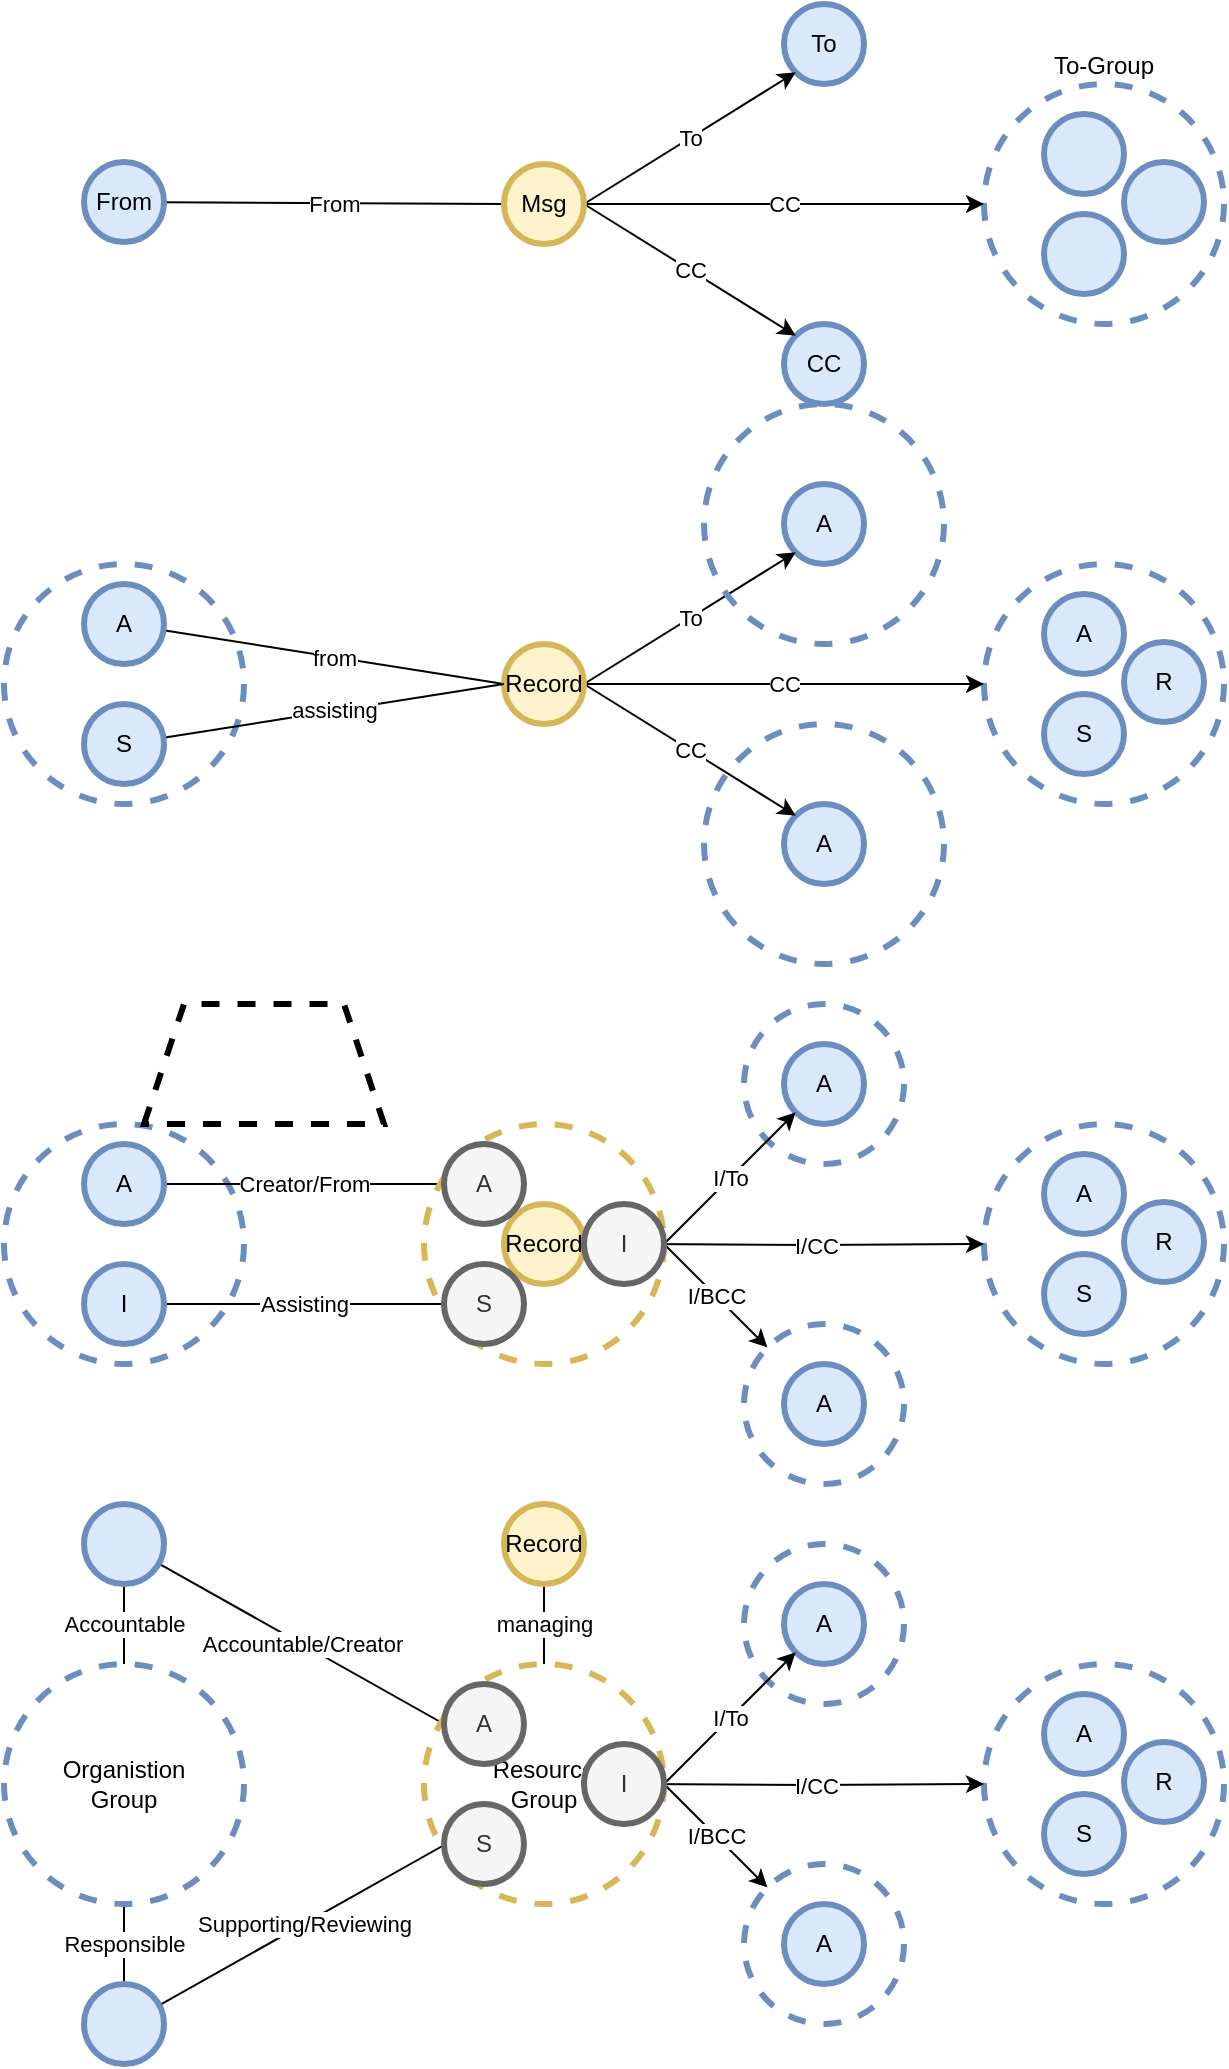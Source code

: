 <mxfile version="14.4.3" type="google" pages="3"><diagram id="5KQnYCxM8WXlOPqdMbuP" name="Page-1"><mxGraphModel dx="925" dy="1681" grid="1" gridSize="10" guides="1" tooltips="1" connect="1" arrows="1" fold="1" page="1" pageScale="1" pageWidth="827" pageHeight="1169" math="0" shadow="0"><root><mxCell id="0"/><mxCell id="1" parent="0"/><mxCell id="6JkQB9km0myyeH8dsgQP-1" value="" style="ellipse;whiteSpace=wrap;html=1;aspect=fixed;dashed=1;strokeColor=#6c8ebf;fillColor=none;strokeWidth=3;" parent="1" vertex="1"><mxGeometry x="70" y="140" width="120" height="120" as="geometry"/></mxCell><mxCell id="6JkQB9km0myyeH8dsgQP-24" value="Creator/From" style="edgeStyle=none;rounded=0;orthogonalLoop=1;jettySize=auto;html=1;entryX=0;entryY=0.5;entryDx=0;entryDy=0;endArrow=none;endFill=0;" parent="1" source="6JkQB9km0myyeH8dsgQP-2" target="6JkQB9km0myyeH8dsgQP-17" edge="1"><mxGeometry relative="1" as="geometry"/></mxCell><mxCell id="6JkQB9km0myyeH8dsgQP-2" value="A" style="ellipse;whiteSpace=wrap;html=1;aspect=fixed;fillColor=#dae8fc;strokeColor=#6c8ebf;strokeWidth=3;" parent="1" vertex="1"><mxGeometry x="110" y="150" width="40" height="40" as="geometry"/></mxCell><mxCell id="6JkQB9km0myyeH8dsgQP-3" value="" style="ellipse;whiteSpace=wrap;html=1;aspect=fixed;dashed=1;strokeColor=#6c8ebf;fillColor=none;strokeWidth=3;" parent="1" vertex="1"><mxGeometry x="440" y="80" width="80" height="80" as="geometry"/></mxCell><mxCell id="6JkQB9km0myyeH8dsgQP-4" value="A" style="ellipse;whiteSpace=wrap;html=1;aspect=fixed;fillColor=#dae8fc;strokeColor=#6c8ebf;strokeWidth=3;" parent="1" vertex="1"><mxGeometry x="460" y="100" width="40" height="40" as="geometry"/></mxCell><mxCell id="6JkQB9km0myyeH8dsgQP-5" value="" style="ellipse;whiteSpace=wrap;html=1;aspect=fixed;dashed=1;strokeColor=#6c8ebf;fillColor=none;strokeWidth=3;" parent="1" vertex="1"><mxGeometry x="440" y="240" width="80" height="80" as="geometry"/></mxCell><mxCell id="6JkQB9km0myyeH8dsgQP-6" value="A" style="ellipse;whiteSpace=wrap;html=1;aspect=fixed;fillColor=#dae8fc;strokeColor=#6c8ebf;strokeWidth=3;" parent="1" vertex="1"><mxGeometry x="460" y="260" width="40" height="40" as="geometry"/></mxCell><mxCell id="6JkQB9km0myyeH8dsgQP-7" value="" style="ellipse;whiteSpace=wrap;html=1;aspect=fixed;dashed=1;strokeColor=#6c8ebf;fillColor=none;strokeWidth=3;" parent="1" vertex="1"><mxGeometry x="560" y="140" width="120" height="120" as="geometry"/></mxCell><mxCell id="6JkQB9km0myyeH8dsgQP-8" value="A" style="ellipse;whiteSpace=wrap;html=1;aspect=fixed;fillColor=#dae8fc;strokeColor=#6c8ebf;strokeWidth=3;" parent="1" vertex="1"><mxGeometry x="590" y="155" width="40" height="40" as="geometry"/></mxCell><mxCell id="6JkQB9km0myyeH8dsgQP-9" value="R" style="ellipse;whiteSpace=wrap;html=1;aspect=fixed;fillColor=#dae8fc;strokeColor=#6c8ebf;strokeWidth=3;" parent="1" vertex="1"><mxGeometry x="630" y="179" width="40" height="40" as="geometry"/></mxCell><mxCell id="6JkQB9km0myyeH8dsgQP-20" value="I/To" style="rounded=0;orthogonalLoop=1;jettySize=auto;html=1;entryX=0;entryY=1;entryDx=0;entryDy=0;exitX=1;exitY=0.5;exitDx=0;exitDy=0;" parent="1" source="6JkQB9km0myyeH8dsgQP-11" target="6JkQB9km0myyeH8dsgQP-4" edge="1"><mxGeometry relative="1" as="geometry"/></mxCell><mxCell id="6JkQB9km0myyeH8dsgQP-21" value="I/BCC" style="rounded=0;orthogonalLoop=1;jettySize=auto;html=1;entryX=0;entryY=0;entryDx=0;entryDy=0;exitX=1;exitY=0.5;exitDx=0;exitDy=0;" parent="1" source="6JkQB9km0myyeH8dsgQP-25" target="6JkQB9km0myyeH8dsgQP-5" edge="1"><mxGeometry relative="1" as="geometry"/></mxCell><mxCell id="6JkQB9km0myyeH8dsgQP-22" value="I/CC" style="edgeStyle=orthogonalEdgeStyle;rounded=0;orthogonalLoop=1;jettySize=auto;html=1;entryX=0;entryY=0.5;entryDx=0;entryDy=0;" parent="1" target="6JkQB9km0myyeH8dsgQP-7" edge="1"><mxGeometry relative="1" as="geometry"><mxPoint x="390" y="200" as="sourcePoint"/></mxGeometry></mxCell><mxCell id="6JkQB9km0myyeH8dsgQP-11" value="" style="ellipse;whiteSpace=wrap;html=1;aspect=fixed;dashed=1;strokeColor=#d6b656;strokeWidth=3;fillColor=none;" parent="1" vertex="1"><mxGeometry x="280" y="140" width="120" height="120" as="geometry"/></mxCell><mxCell id="6JkQB9km0myyeH8dsgQP-12" value="Record" style="ellipse;whiteSpace=wrap;html=1;aspect=fixed;fillColor=#fff2cc;strokeColor=#d6b656;strokeWidth=3;" parent="1" vertex="1"><mxGeometry x="320" y="180" width="40" height="40" as="geometry"/></mxCell><mxCell id="6JkQB9km0myyeH8dsgQP-23" value="Assisting" style="edgeStyle=none;rounded=0;orthogonalLoop=1;jettySize=auto;html=1;entryX=0;entryY=0.5;entryDx=0;entryDy=0;endArrow=none;endFill=0;" parent="1" source="6JkQB9km0myyeH8dsgQP-15" target="6JkQB9km0myyeH8dsgQP-18" edge="1"><mxGeometry relative="1" as="geometry"/></mxCell><mxCell id="6JkQB9km0myyeH8dsgQP-15" value="I" style="ellipse;whiteSpace=wrap;html=1;aspect=fixed;fillColor=#dae8fc;strokeColor=#6c8ebf;strokeWidth=3;" parent="1" vertex="1"><mxGeometry x="110" y="210" width="40" height="40" as="geometry"/></mxCell><mxCell id="6JkQB9km0myyeH8dsgQP-16" value="S" style="ellipse;whiteSpace=wrap;html=1;aspect=fixed;fillColor=#dae8fc;strokeColor=#6c8ebf;strokeWidth=3;" parent="1" vertex="1"><mxGeometry x="590" y="205" width="40" height="40" as="geometry"/></mxCell><mxCell id="6JkQB9km0myyeH8dsgQP-17" value="A" style="ellipse;whiteSpace=wrap;html=1;aspect=fixed;fillColor=#f5f5f5;strokeColor=#666666;strokeWidth=3;fontColor=#333333;" parent="1" vertex="1"><mxGeometry x="290" y="150" width="40" height="40" as="geometry"/></mxCell><mxCell id="6JkQB9km0myyeH8dsgQP-18" value="S" style="ellipse;whiteSpace=wrap;html=1;aspect=fixed;fillColor=#f5f5f5;strokeColor=#666666;strokeWidth=3;fontColor=#333333;" parent="1" vertex="1"><mxGeometry x="290" y="210" width="40" height="40" as="geometry"/></mxCell><mxCell id="6JkQB9km0myyeH8dsgQP-25" value="I" style="ellipse;whiteSpace=wrap;html=1;aspect=fixed;fillColor=#f5f5f5;strokeColor=#666666;strokeWidth=3;fontColor=#333333;" parent="1" vertex="1"><mxGeometry x="360" y="180" width="40" height="40" as="geometry"/></mxCell><mxCell id="6JkQB9km0myyeH8dsgQP-26" value="" style="ellipse;whiteSpace=wrap;html=1;aspect=fixed;dashed=1;strokeColor=#6c8ebf;fillColor=none;strokeWidth=3;" parent="1" vertex="1"><mxGeometry x="70" y="-140" width="120" height="120" as="geometry"/></mxCell><mxCell id="6JkQB9km0myyeH8dsgQP-27" value="from" style="edgeStyle=none;rounded=0;orthogonalLoop=1;jettySize=auto;html=1;entryX=0;entryY=0.5;entryDx=0;entryDy=0;endArrow=none;endFill=0;" parent="1" source="6JkQB9km0myyeH8dsgQP-28" target="6JkQB9km0myyeH8dsgQP-40" edge="1"><mxGeometry relative="1" as="geometry"><mxPoint x="290" y="-110" as="targetPoint"/></mxGeometry></mxCell><mxCell id="6JkQB9km0myyeH8dsgQP-28" value="A" style="ellipse;whiteSpace=wrap;html=1;aspect=fixed;fillColor=#dae8fc;strokeColor=#6c8ebf;strokeWidth=3;" parent="1" vertex="1"><mxGeometry x="110" y="-130" width="40" height="40" as="geometry"/></mxCell><mxCell id="6JkQB9km0myyeH8dsgQP-30" value="A" style="ellipse;whiteSpace=wrap;html=1;aspect=fixed;fillColor=#dae8fc;strokeColor=#6c8ebf;strokeWidth=3;" parent="1" vertex="1"><mxGeometry x="460" y="-180" width="40" height="40" as="geometry"/></mxCell><mxCell id="6JkQB9km0myyeH8dsgQP-32" value="A" style="ellipse;whiteSpace=wrap;html=1;aspect=fixed;fillColor=#dae8fc;strokeColor=#6c8ebf;strokeWidth=3;" parent="1" vertex="1"><mxGeometry x="460" y="-20" width="40" height="40" as="geometry"/></mxCell><mxCell id="6JkQB9km0myyeH8dsgQP-33" value="" style="ellipse;whiteSpace=wrap;html=1;aspect=fixed;dashed=1;strokeColor=#6c8ebf;fillColor=none;strokeWidth=3;" parent="1" vertex="1"><mxGeometry x="560" y="-140" width="120" height="120" as="geometry"/></mxCell><mxCell id="6JkQB9km0myyeH8dsgQP-34" value="A" style="ellipse;whiteSpace=wrap;html=1;aspect=fixed;fillColor=#dae8fc;strokeColor=#6c8ebf;strokeWidth=3;" parent="1" vertex="1"><mxGeometry x="590" y="-125" width="40" height="40" as="geometry"/></mxCell><mxCell id="6JkQB9km0myyeH8dsgQP-35" value="R" style="ellipse;whiteSpace=wrap;html=1;aspect=fixed;fillColor=#dae8fc;strokeColor=#6c8ebf;strokeWidth=3;" parent="1" vertex="1"><mxGeometry x="630" y="-101" width="40" height="40" as="geometry"/></mxCell><mxCell id="6JkQB9km0myyeH8dsgQP-36" value="To" style="rounded=0;orthogonalLoop=1;jettySize=auto;html=1;entryX=0;entryY=1;entryDx=0;entryDy=0;exitX=1;exitY=0.5;exitDx=0;exitDy=0;" parent="1" source="6JkQB9km0myyeH8dsgQP-40" target="6JkQB9km0myyeH8dsgQP-30" edge="1"><mxGeometry relative="1" as="geometry"><mxPoint x="400" y="-80" as="sourcePoint"/><mxPoint x="451.716" y="-131.716" as="targetPoint"/></mxGeometry></mxCell><mxCell id="6JkQB9km0myyeH8dsgQP-37" value="CC" style="rounded=0;orthogonalLoop=1;jettySize=auto;html=1;entryX=0;entryY=0;entryDx=0;entryDy=0;exitX=1;exitY=0.5;exitDx=0;exitDy=0;" parent="1" source="6JkQB9km0myyeH8dsgQP-40" target="6JkQB9km0myyeH8dsgQP-32" edge="1"><mxGeometry relative="1" as="geometry"><mxPoint x="400" y="-80" as="sourcePoint"/><mxPoint x="451.716" y="-28.284" as="targetPoint"/></mxGeometry></mxCell><mxCell id="6JkQB9km0myyeH8dsgQP-38" value="CC" style="edgeStyle=orthogonalEdgeStyle;rounded=0;orthogonalLoop=1;jettySize=auto;html=1;entryX=0;entryY=0.5;entryDx=0;entryDy=0;exitX=1;exitY=0.5;exitDx=0;exitDy=0;" parent="1" source="6JkQB9km0myyeH8dsgQP-40" target="6JkQB9km0myyeH8dsgQP-33" edge="1"><mxGeometry relative="1" as="geometry"><mxPoint x="390" y="-80" as="sourcePoint"/></mxGeometry></mxCell><mxCell id="6JkQB9km0myyeH8dsgQP-40" value="Record" style="ellipse;whiteSpace=wrap;html=1;aspect=fixed;fillColor=#fff2cc;strokeColor=#d6b656;strokeWidth=3;" parent="1" vertex="1"><mxGeometry x="320" y="-100" width="40" height="40" as="geometry"/></mxCell><mxCell id="6JkQB9km0myyeH8dsgQP-41" value="assisting" style="rounded=0;orthogonalLoop=1;jettySize=auto;html=1;entryX=0;entryY=0.5;entryDx=0;entryDy=0;endArrow=none;endFill=0;" parent="1" source="6JkQB9km0myyeH8dsgQP-42" target="6JkQB9km0myyeH8dsgQP-40" edge="1"><mxGeometry relative="1" as="geometry"><mxPoint x="290" y="-50" as="targetPoint"/></mxGeometry></mxCell><mxCell id="6JkQB9km0myyeH8dsgQP-42" value="S" style="ellipse;whiteSpace=wrap;html=1;aspect=fixed;fillColor=#dae8fc;strokeColor=#6c8ebf;strokeWidth=3;" parent="1" vertex="1"><mxGeometry x="110" y="-70" width="40" height="40" as="geometry"/></mxCell><mxCell id="6JkQB9km0myyeH8dsgQP-43" value="S" style="ellipse;whiteSpace=wrap;html=1;aspect=fixed;fillColor=#dae8fc;strokeColor=#6c8ebf;strokeWidth=3;" parent="1" vertex="1"><mxGeometry x="590" y="-75" width="40" height="40" as="geometry"/></mxCell><mxCell id="6JkQB9km0myyeH8dsgQP-48" value="From" style="edgeStyle=none;rounded=0;orthogonalLoop=1;jettySize=auto;html=1;entryX=0;entryY=0.5;entryDx=0;entryDy=0;endArrow=none;endFill=0;" parent="1" source="6JkQB9km0myyeH8dsgQP-49" target="6JkQB9km0myyeH8dsgQP-58" edge="1"><mxGeometry relative="1" as="geometry"><mxPoint x="290" y="-350" as="targetPoint"/></mxGeometry></mxCell><mxCell id="6JkQB9km0myyeH8dsgQP-49" value="From" style="ellipse;whiteSpace=wrap;html=1;aspect=fixed;fillColor=#dae8fc;strokeColor=#6c8ebf;strokeWidth=3;" parent="1" vertex="1"><mxGeometry x="110" y="-341" width="40" height="40" as="geometry"/></mxCell><mxCell id="6JkQB9km0myyeH8dsgQP-50" value="To" style="ellipse;whiteSpace=wrap;html=1;aspect=fixed;fillColor=#dae8fc;strokeColor=#6c8ebf;strokeWidth=3;" parent="1" vertex="1"><mxGeometry x="460" y="-420" width="40" height="40" as="geometry"/></mxCell><mxCell id="6JkQB9km0myyeH8dsgQP-51" value="CC" style="ellipse;whiteSpace=wrap;html=1;aspect=fixed;fillColor=#dae8fc;strokeColor=#6c8ebf;strokeWidth=3;" parent="1" vertex="1"><mxGeometry x="460" y="-260" width="40" height="40" as="geometry"/></mxCell><mxCell id="6JkQB9km0myyeH8dsgQP-52" value="To-Group" style="ellipse;whiteSpace=wrap;html=1;aspect=fixed;dashed=1;strokeColor=#6c8ebf;strokeWidth=3;fillColor=none;align=center;verticalAlign=bottom;labelPosition=center;verticalLabelPosition=top;" parent="1" vertex="1"><mxGeometry x="560" y="-380" width="120" height="120" as="geometry"/></mxCell><mxCell id="6JkQB9km0myyeH8dsgQP-53" value="" style="ellipse;whiteSpace=wrap;html=1;aspect=fixed;strokeWidth=3;fillColor=#dae8fc;strokeColor=#6c8ebf;" parent="1" vertex="1"><mxGeometry x="590" y="-365" width="40" height="40" as="geometry"/></mxCell><mxCell id="6JkQB9km0myyeH8dsgQP-54" value="" style="ellipse;whiteSpace=wrap;html=1;aspect=fixed;strokeWidth=3;fillColor=#dae8fc;strokeColor=#6c8ebf;" parent="1" vertex="1"><mxGeometry x="630" y="-341" width="40" height="40" as="geometry"/></mxCell><mxCell id="6JkQB9km0myyeH8dsgQP-55" value="To" style="rounded=0;orthogonalLoop=1;jettySize=auto;html=1;entryX=0;entryY=1;entryDx=0;entryDy=0;exitX=1;exitY=0.5;exitDx=0;exitDy=0;" parent="1" source="6JkQB9km0myyeH8dsgQP-58" target="6JkQB9km0myyeH8dsgQP-50" edge="1"><mxGeometry relative="1" as="geometry"><mxPoint x="400" y="-320" as="sourcePoint"/><mxPoint x="451.716" y="-371.716" as="targetPoint"/></mxGeometry></mxCell><mxCell id="6JkQB9km0myyeH8dsgQP-56" value="CC" style="rounded=0;orthogonalLoop=1;jettySize=auto;html=1;entryX=0;entryY=0;entryDx=0;entryDy=0;exitX=1;exitY=0.5;exitDx=0;exitDy=0;" parent="1" source="6JkQB9km0myyeH8dsgQP-58" target="6JkQB9km0myyeH8dsgQP-51" edge="1"><mxGeometry relative="1" as="geometry"><mxPoint x="400" y="-320" as="sourcePoint"/><mxPoint x="451.716" y="-268.284" as="targetPoint"/></mxGeometry></mxCell><mxCell id="6JkQB9km0myyeH8dsgQP-57" value="CC" style="edgeStyle=orthogonalEdgeStyle;rounded=0;orthogonalLoop=1;jettySize=auto;html=1;entryX=0;entryY=0.5;entryDx=0;entryDy=0;exitX=1;exitY=0.5;exitDx=0;exitDy=0;" parent="1" source="6JkQB9km0myyeH8dsgQP-58" target="6JkQB9km0myyeH8dsgQP-52" edge="1"><mxGeometry relative="1" as="geometry"><mxPoint x="390" y="-320" as="sourcePoint"/></mxGeometry></mxCell><mxCell id="6JkQB9km0myyeH8dsgQP-58" value="Msg" style="ellipse;whiteSpace=wrap;html=1;aspect=fixed;fillColor=#fff2cc;strokeColor=#d6b656;strokeWidth=3;" parent="1" vertex="1"><mxGeometry x="320" y="-340" width="40" height="40" as="geometry"/></mxCell><mxCell id="6JkQB9km0myyeH8dsgQP-61" value="" style="ellipse;whiteSpace=wrap;html=1;aspect=fixed;strokeWidth=3;fillColor=#dae8fc;strokeColor=#6c8ebf;" parent="1" vertex="1"><mxGeometry x="590" y="-315" width="40" height="40" as="geometry"/></mxCell><mxCell id="6JkQB9km0myyeH8dsgQP-63" value="" style="ellipse;whiteSpace=wrap;html=1;aspect=fixed;dashed=1;strokeColor=#6c8ebf;fillColor=none;strokeWidth=3;" parent="1" vertex="1"><mxGeometry x="420" y="-220" width="120" height="120" as="geometry"/></mxCell><mxCell id="6JkQB9km0myyeH8dsgQP-64" value="" style="ellipse;whiteSpace=wrap;html=1;aspect=fixed;dashed=1;strokeColor=#6c8ebf;fillColor=none;strokeWidth=3;" parent="1" vertex="1"><mxGeometry x="420" y="-60" width="120" height="120" as="geometry"/></mxCell><mxCell id="6JkQB9km0myyeH8dsgQP-86" value="Responsible" style="edgeStyle=none;rounded=0;orthogonalLoop=1;jettySize=auto;html=1;entryX=0.5;entryY=0;entryDx=0;entryDy=0;endArrow=none;endFill=0;" parent="1" source="6JkQB9km0myyeH8dsgQP-65" target="6JkQB9km0myyeH8dsgQP-81" edge="1"><mxGeometry relative="1" as="geometry"/></mxCell><mxCell id="6JkQB9km0myyeH8dsgQP-87" value="Accountable" style="edgeStyle=none;rounded=0;orthogonalLoop=1;jettySize=auto;html=1;entryX=0.5;entryY=1;entryDx=0;entryDy=0;endArrow=none;endFill=0;" parent="1" source="6JkQB9km0myyeH8dsgQP-65" target="6JkQB9km0myyeH8dsgQP-67" edge="1"><mxGeometry relative="1" as="geometry"/></mxCell><mxCell id="6JkQB9km0myyeH8dsgQP-65" value="Organistion&lt;br&gt;Group" style="ellipse;whiteSpace=wrap;html=1;aspect=fixed;dashed=1;strokeColor=#6c8ebf;fillColor=none;strokeWidth=3;" parent="1" vertex="1"><mxGeometry x="70" y="410" width="120" height="120" as="geometry"/></mxCell><mxCell id="6JkQB9km0myyeH8dsgQP-66" value="Accountable/Creator" style="edgeStyle=none;rounded=0;orthogonalLoop=1;jettySize=auto;html=1;entryX=0;entryY=0.5;entryDx=0;entryDy=0;endArrow=none;endFill=0;" parent="1" source="6JkQB9km0myyeH8dsgQP-67" target="6JkQB9km0myyeH8dsgQP-83" edge="1"><mxGeometry relative="1" as="geometry"/></mxCell><mxCell id="6JkQB9km0myyeH8dsgQP-67" value="" style="ellipse;whiteSpace=wrap;html=1;aspect=fixed;fillColor=#dae8fc;strokeColor=#6c8ebf;strokeWidth=3;" parent="1" vertex="1"><mxGeometry x="110" y="330" width="40" height="40" as="geometry"/></mxCell><mxCell id="6JkQB9km0myyeH8dsgQP-68" value="" style="ellipse;whiteSpace=wrap;html=1;aspect=fixed;dashed=1;strokeColor=#6c8ebf;fillColor=none;strokeWidth=3;" parent="1" vertex="1"><mxGeometry x="440" y="350" width="80" height="80" as="geometry"/></mxCell><mxCell id="6JkQB9km0myyeH8dsgQP-69" value="A" style="ellipse;whiteSpace=wrap;html=1;aspect=fixed;fillColor=#dae8fc;strokeColor=#6c8ebf;strokeWidth=3;" parent="1" vertex="1"><mxGeometry x="460" y="370" width="40" height="40" as="geometry"/></mxCell><mxCell id="6JkQB9km0myyeH8dsgQP-70" value="" style="ellipse;whiteSpace=wrap;html=1;aspect=fixed;dashed=1;strokeColor=#6c8ebf;fillColor=none;strokeWidth=3;" parent="1" vertex="1"><mxGeometry x="440" y="510" width="80" height="80" as="geometry"/></mxCell><mxCell id="6JkQB9km0myyeH8dsgQP-71" value="A" style="ellipse;whiteSpace=wrap;html=1;aspect=fixed;fillColor=#dae8fc;strokeColor=#6c8ebf;strokeWidth=3;" parent="1" vertex="1"><mxGeometry x="460" y="530" width="40" height="40" as="geometry"/></mxCell><mxCell id="6JkQB9km0myyeH8dsgQP-72" value="" style="ellipse;whiteSpace=wrap;html=1;aspect=fixed;dashed=1;strokeColor=#6c8ebf;fillColor=none;strokeWidth=3;" parent="1" vertex="1"><mxGeometry x="560" y="410" width="120" height="120" as="geometry"/></mxCell><mxCell id="6JkQB9km0myyeH8dsgQP-73" value="A" style="ellipse;whiteSpace=wrap;html=1;aspect=fixed;fillColor=#dae8fc;strokeColor=#6c8ebf;strokeWidth=3;" parent="1" vertex="1"><mxGeometry x="590" y="425" width="40" height="40" as="geometry"/></mxCell><mxCell id="6JkQB9km0myyeH8dsgQP-74" value="R" style="ellipse;whiteSpace=wrap;html=1;aspect=fixed;fillColor=#dae8fc;strokeColor=#6c8ebf;strokeWidth=3;" parent="1" vertex="1"><mxGeometry x="630" y="449" width="40" height="40" as="geometry"/></mxCell><mxCell id="6JkQB9km0myyeH8dsgQP-75" value="I/To" style="rounded=0;orthogonalLoop=1;jettySize=auto;html=1;entryX=0;entryY=1;entryDx=0;entryDy=0;exitX=1;exitY=0.5;exitDx=0;exitDy=0;" parent="1" source="6JkQB9km0myyeH8dsgQP-78" target="6JkQB9km0myyeH8dsgQP-69" edge="1"><mxGeometry relative="1" as="geometry"/></mxCell><mxCell id="6JkQB9km0myyeH8dsgQP-76" value="I/BCC" style="rounded=0;orthogonalLoop=1;jettySize=auto;html=1;entryX=0;entryY=0;entryDx=0;entryDy=0;exitX=1;exitY=0.5;exitDx=0;exitDy=0;" parent="1" source="6JkQB9km0myyeH8dsgQP-85" target="6JkQB9km0myyeH8dsgQP-70" edge="1"><mxGeometry relative="1" as="geometry"/></mxCell><mxCell id="6JkQB9km0myyeH8dsgQP-77" value="I/CC" style="edgeStyle=orthogonalEdgeStyle;rounded=0;orthogonalLoop=1;jettySize=auto;html=1;entryX=0;entryY=0.5;entryDx=0;entryDy=0;" parent="1" target="6JkQB9km0myyeH8dsgQP-72" edge="1"><mxGeometry relative="1" as="geometry"><mxPoint x="390" y="470" as="sourcePoint"/></mxGeometry></mxCell><mxCell id="6JkQB9km0myyeH8dsgQP-89" value="managing" style="edgeStyle=none;rounded=0;orthogonalLoop=1;jettySize=auto;html=1;entryX=0.5;entryY=1;entryDx=0;entryDy=0;endArrow=none;endFill=0;" parent="1" source="6JkQB9km0myyeH8dsgQP-78" target="6JkQB9km0myyeH8dsgQP-79" edge="1"><mxGeometry relative="1" as="geometry"/></mxCell><mxCell id="6JkQB9km0myyeH8dsgQP-78" value="Resource&lt;br&gt;Group" style="ellipse;whiteSpace=wrap;html=1;aspect=fixed;dashed=1;strokeColor=#d6b656;strokeWidth=3;fillColor=none;" parent="1" vertex="1"><mxGeometry x="280" y="410" width="120" height="120" as="geometry"/></mxCell><mxCell id="6JkQB9km0myyeH8dsgQP-79" value="Record" style="ellipse;whiteSpace=wrap;html=1;aspect=fixed;fillColor=#fff2cc;strokeColor=#d6b656;strokeWidth=3;" parent="1" vertex="1"><mxGeometry x="320" y="330" width="40" height="40" as="geometry"/></mxCell><mxCell id="6JkQB9km0myyeH8dsgQP-80" value="Supporting/Reviewing" style="edgeStyle=none;rounded=0;orthogonalLoop=1;jettySize=auto;html=1;entryX=0;entryY=0.5;entryDx=0;entryDy=0;endArrow=none;endFill=0;" parent="1" edge="1"><mxGeometry relative="1" as="geometry"><mxPoint x="148.432" y="580.195" as="sourcePoint"/><mxPoint x="291" y="500" as="targetPoint"/></mxGeometry></mxCell><mxCell id="6JkQB9km0myyeH8dsgQP-81" value="" style="ellipse;whiteSpace=wrap;html=1;aspect=fixed;fillColor=#dae8fc;strokeColor=#6c8ebf;strokeWidth=3;" parent="1" vertex="1"><mxGeometry x="110" y="570" width="40" height="40" as="geometry"/></mxCell><mxCell id="6JkQB9km0myyeH8dsgQP-82" value="S" style="ellipse;whiteSpace=wrap;html=1;aspect=fixed;fillColor=#dae8fc;strokeColor=#6c8ebf;strokeWidth=3;" parent="1" vertex="1"><mxGeometry x="590" y="475" width="40" height="40" as="geometry"/></mxCell><mxCell id="6JkQB9km0myyeH8dsgQP-83" value="A" style="ellipse;whiteSpace=wrap;html=1;aspect=fixed;fillColor=#f5f5f5;strokeColor=#666666;strokeWidth=3;fontColor=#333333;" parent="1" vertex="1"><mxGeometry x="290" y="420" width="40" height="40" as="geometry"/></mxCell><mxCell id="6JkQB9km0myyeH8dsgQP-84" value="S" style="ellipse;whiteSpace=wrap;html=1;aspect=fixed;fillColor=#f5f5f5;strokeColor=#666666;strokeWidth=3;fontColor=#333333;" parent="1" vertex="1"><mxGeometry x="290" y="480" width="40" height="40" as="geometry"/></mxCell><mxCell id="6JkQB9km0myyeH8dsgQP-85" value="I" style="ellipse;whiteSpace=wrap;html=1;aspect=fixed;fillColor=#f5f5f5;strokeColor=#666666;strokeWidth=3;fontColor=#333333;" parent="1" vertex="1"><mxGeometry x="360" y="450" width="40" height="40" as="geometry"/></mxCell><mxCell id="6JkQB9km0myyeH8dsgQP-88" value="" style="shape=trapezoid;perimeter=trapezoidPerimeter;whiteSpace=wrap;html=1;fixedSize=1;dashed=1;strokeWidth=3;fillColor=none;align=center;" parent="1" vertex="1"><mxGeometry x="140" y="80" width="120" height="60" as="geometry"/></mxCell></root></mxGraphModel></diagram><diagram id="acPPB5DqDBUMndfpyYUD" name="Page-3"><mxGraphModel dx="925" dy="512" grid="1" gridSize="10" guides="1" tooltips="1" connect="1" arrows="1" fold="1" page="1" pageScale="1" pageWidth="827" pageHeight="1169" math="0" shadow="0"><root><mxCell id="twTzkVBUo3ms8FekDtYC-0"/><mxCell id="twTzkVBUo3ms8FekDtYC-1" parent="twTzkVBUo3ms8FekDtYC-0"/><mxCell id="twTzkVBUo3ms8FekDtYC-2" value="Subscription (Domain)" style="rounded=0;whiteSpace=wrap;html=1;strokeWidth=1;fontSize=10;opacity=80;align=center;fillColor=none;" vertex="1" parent="twTzkVBUo3ms8FekDtYC-1"><mxGeometry x="161" y="200" width="80" height="40" as="geometry"/></mxCell><mxCell id="twTzkVBUo3ms8FekDtYC-4" value="Group Role&lt;br&gt;(Organisation)" style="rounded=0;whiteSpace=wrap;html=1;strokeWidth=1;fontSize=10;opacity=80;align=center;fillColor=none;" vertex="1" parent="twTzkVBUo3ms8FekDtYC-1"><mxGeometry x="280" y="280" width="80" height="40" as="geometry"/></mxCell><mxCell id="twTzkVBUo3ms8FekDtYC-5" value="Item Role&lt;br&gt;(Item)" style="rounded=0;whiteSpace=wrap;html=1;strokeWidth=1;fontSize=10;opacity=80;align=center;fillColor=none;" vertex="1" parent="twTzkVBUo3ms8FekDtYC-1"><mxGeometry x="400" y="200" width="80" height="40" as="geometry"/></mxCell><mxCell id="twTzkVBUo3ms8FekDtYC-7" style="edgeStyle=none;rounded=0;jumpStyle=arc;orthogonalLoop=1;jettySize=auto;html=1;entryX=1;entryY=0.5;entryDx=0;entryDy=0;endArrow=ERmany;endFill=0;strokeWidth=1;fontSize=10;" edge="1" parent="twTzkVBUo3ms8FekDtYC-1" source="twTzkVBUo3ms8FekDtYC-6" target="twTzkVBUo3ms8FekDtYC-2"><mxGeometry relative="1" as="geometry"/></mxCell><mxCell id="twTzkVBUo3ms8FekDtYC-8" style="edgeStyle=none;rounded=0;jumpStyle=arc;orthogonalLoop=1;jettySize=auto;html=1;entryX=0;entryY=0.5;entryDx=0;entryDy=0;endArrow=ERmany;endFill=0;strokeWidth=1;fontSize=10;" edge="1" parent="twTzkVBUo3ms8FekDtYC-1" source="twTzkVBUo3ms8FekDtYC-6" target="twTzkVBUo3ms8FekDtYC-5"><mxGeometry relative="1" as="geometry"/></mxCell><mxCell id="twTzkVBUo3ms8FekDtYC-10" style="edgeStyle=none;rounded=0;jumpStyle=arc;orthogonalLoop=1;jettySize=auto;html=1;entryX=0.5;entryY=0;entryDx=0;entryDy=0;endArrow=ERmany;endFill=0;strokeWidth=1;fontSize=10;" edge="1" parent="twTzkVBUo3ms8FekDtYC-1" source="twTzkVBUo3ms8FekDtYC-6" target="twTzkVBUo3ms8FekDtYC-4"><mxGeometry relative="1" as="geometry"/></mxCell><mxCell id="twTzkVBUo3ms8FekDtYC-6" value="" style="shape=image;html=1;verticalAlign=top;verticalLabelPosition=bottom;labelBackgroundColor=#ffffff;imageAspect=0;aspect=fixed;image=https://cdn0.iconfinder.com/data/icons/elasto-online-store/26/00-ELASTOFONT-STORE-READY_user-128.png;strokeColor=#666666;strokeWidth=1;fillColor=none;fontSize=10;opacity=80;align=center;" vertex="1" parent="twTzkVBUo3ms8FekDtYC-1"><mxGeometry x="300" y="200" width="40" height="40" as="geometry"/></mxCell></root></mxGraphModel></diagram><diagram id="3Ts1Q4A0Oo8LLN8o9CbF" name="Page-2"><mxGraphModel dx="529" dy="293" grid="1" gridSize="10" guides="1" tooltips="1" connect="1" arrows="1" fold="1" page="1" pageScale="1" pageWidth="827" pageHeight="1169" math="0" shadow="0"><root><mxCell id="wuAoIABzckn9WVNRYqtz-0"/><mxCell id="wuAoIABzckn9WVNRYqtz-1" parent="wuAoIABzckn9WVNRYqtz-0"/><mxCell id="wuAoIABzckn9WVNRYqtz-193" value="Optional &lt;br&gt;Logical &lt;br&gt;Module &lt;br&gt;Schema&amp;nbsp;" style="rounded=1;whiteSpace=wrap;html=1;strokeWidth=2;fontSize=12;align=left;dashed=1;verticalAlign=top;absoluteArcSize=1;container=1;collapsible=0;recursiveResize=0;strokeColor=#666666;fillColor=#f5f5f5;fontColor=#333333;" vertex="1" parent="wuAoIABzckn9WVNRYqtz-1"><mxGeometry x="370" y="830" width="320" height="120" as="geometry"/></mxCell><mxCell id="wuAoIABzckn9WVNRYqtz-195" style="edgeStyle=orthogonalEdgeStyle;rounded=0;orthogonalLoop=1;jettySize=auto;html=1;entryX=0.5;entryY=1;entryDx=0;entryDy=0;endArrow=ERoneToMany;endFill=0;" edge="1" parent="wuAoIABzckn9WVNRYqtz-193" source="wuAoIABzckn9WVNRYqtz-196"><mxGeometry relative="1" as="geometry"><mxPoint x="120" y="130" as="targetPoint"/></mxGeometry></mxCell><mxCell id="wuAoIABzckn9WVNRYqtz-197" style="edgeStyle=orthogonalEdgeStyle;rounded=0;orthogonalLoop=1;jettySize=auto;html=1;entryX=0;entryY=0.5;entryDx=0;entryDy=0;endArrow=ERoneToMany;endFill=0;exitX=1;exitY=0.5;exitDx=0;exitDy=0;" edge="1" parent="wuAoIABzckn9WVNRYqtz-193" target="wuAoIABzckn9WVNRYqtz-194"><mxGeometry relative="1" as="geometry"><mxPoint x="70" y="110" as="sourcePoint"/></mxGeometry></mxCell><mxCell id="wuAoIABzckn9WVNRYqtz-199" style="edgeStyle=none;rounded=0;orthogonalLoop=1;jettySize=auto;html=1;entryX=0.75;entryY=0;entryDx=0;entryDy=0;endArrow=ERmandOne;endFill=0;fontSize=9;exitX=0.75;exitY=1;exitDx=0;exitDy=0;" edge="1" parent="wuAoIABzckn9WVNRYqtz-193" target="wuAoIABzckn9WVNRYqtz-194"><mxGeometry relative="1" as="geometry"><mxPoint x="135" y="70" as="sourcePoint"/></mxGeometry></mxCell><mxCell id="wuAoIABzckn9WVNRYqtz-201" style="edgeStyle=none;rounded=0;orthogonalLoop=1;jettySize=auto;html=1;entryX=0.25;entryY=1;entryDx=0;entryDy=0;endArrow=ERzeroToMany;endFill=1;fontSize=9;exitX=0.25;exitY=0;exitDx=0;exitDy=0;" edge="1" parent="wuAoIABzckn9WVNRYqtz-193" source="wuAoIABzckn9WVNRYqtz-194"><mxGeometry relative="1" as="geometry"><mxPoint x="105" y="70" as="targetPoint"/><Array as="points"/></mxGeometry></mxCell><mxCell id="wuAoIABzckn9WVNRYqtz-171" value="&lt;span style=&quot;font-size: 10px&quot;&gt;+/-, From/To&lt;/span&gt;&lt;br style=&quot;font-size: 10px&quot;&gt;&lt;span style=&quot;font-size: 10px&quot;&gt;Assignment&lt;/span&gt;" style="shape=associativeEntity;whiteSpace=wrap;html=1;align=center;fillColor=#d5e8d4;strokeColor=#82b366;" vertex="1" parent="wuAoIABzckn9WVNRYqtz-193"><mxGeometry x="170" y="70" width="60" height="40" as="geometry"/></mxCell><mxCell id="wuAoIABzckn9WVNRYqtz-206" value="&lt;font style=&quot;font-size: 10px&quot;&gt;Subscription&lt;br&gt;Type &amp;amp; Terms&lt;br&gt;&lt;/font&gt;" style="whiteSpace=wrap;html=1;align=center;fillColor=#d5e8d4;strokeColor=#82b366;" vertex="1" parent="wuAoIABzckn9WVNRYqtz-193"><mxGeometry x="170" y="10" width="60" height="40" as="geometry"/></mxCell><mxCell id="wuAoIABzckn9WVNRYqtz-208" value="&lt;span style=&quot;font-size: 10px&quot;&gt;+/-, From/To&lt;/span&gt;&lt;br style=&quot;font-size: 10px&quot;&gt;&lt;span style=&quot;font-size: 10px&quot;&gt;Assignment&lt;/span&gt;" style="shape=associativeEntity;whiteSpace=wrap;html=1;align=center;fillColor=#d5e8d4;strokeColor=#82b366;" vertex="1" parent="wuAoIABzckn9WVNRYqtz-193"><mxGeometry x="250" y="10" width="60" height="40" as="geometry"/></mxCell><mxCell id="wuAoIABzckn9WVNRYqtz-209" style="rounded=0;jumpStyle=arc;orthogonalLoop=1;jettySize=auto;html=1;entryX=0.75;entryY=1;entryDx=0;entryDy=0;endArrow=ERmany;endFill=0;strokeWidth=1;fontSize=10;exitX=0.5;exitY=0;exitDx=0;exitDy=0;" edge="1" parent="wuAoIABzckn9WVNRYqtz-1" source="wuAoIABzckn9WVNRYqtz-208" target="wuAoIABzckn9WVNRYqtz-26"><mxGeometry relative="1" as="geometry"/></mxCell><mxCell id="wuAoIABzckn9WVNRYqtz-143" value="" style="rounded=1;whiteSpace=wrap;html=1;strokeWidth=2;fontSize=12;align=center;dashed=1;verticalAlign=top;absoluteArcSize=1;container=1;collapsible=0;recursiveResize=0;strokeColor=#CCCCCC;" vertex="1" parent="wuAoIABzckn9WVNRYqtz-1"><mxGeometry x="470" y="370" width="210" height="200" as="geometry"/></mxCell><mxCell id="wuAoIABzckn9WVNRYqtz-132" value="" style="rounded=1;whiteSpace=wrap;html=1;strokeWidth=2;fontSize=12;align=center;dashed=1;verticalAlign=top;absoluteArcSize=1;container=1;collapsible=0;recursiveResize=0;strokeColor=#999999;" vertex="1" parent="wuAoIABzckn9WVNRYqtz-1"><mxGeometry x="460" y="380" width="210" height="200" as="geometry"/></mxCell><mxCell id="wuAoIABzckn9WVNRYqtz-130" value="Logical Module Schema&amp;nbsp;" style="rounded=1;whiteSpace=wrap;html=1;strokeWidth=2;fontSize=12;align=center;dashed=1;verticalAlign=top;absoluteArcSize=1;container=1;collapsible=0;recursiveResize=0;strokeColor=#666666;fillColor=#f5f5f5;fontColor=#333333;" vertex="1" parent="wuAoIABzckn9WVNRYqtz-1"><mxGeometry x="450" y="390" width="210" height="200" as="geometry"/></mxCell><mxCell id="wuAoIABzckn9WVNRYqtz-24" value="Module&lt;br&gt;Defined&lt;br&gt;Item (x)" style="whiteSpace=wrap;html=1;align=center;fillColor=#fff2cc;strokeColor=#d6b656;" vertex="1" parent="wuAoIABzckn9WVNRYqtz-130"><mxGeometry x="90" y="90" width="60" height="40" as="geometry"/></mxCell><mxCell id="wuAoIABzckn9WVNRYqtz-49" style="edgeStyle=orthogonalEdgeStyle;rounded=0;orthogonalLoop=1;jettySize=auto;html=1;entryX=0.5;entryY=1;entryDx=0;entryDy=0;endArrow=ERoneToMany;endFill=0;" edge="1" parent="wuAoIABzckn9WVNRYqtz-130" source="wuAoIABzckn9WVNRYqtz-25" target="wuAoIABzckn9WVNRYqtz-24"><mxGeometry relative="1" as="geometry"/></mxCell><mxCell id="wuAoIABzckn9WVNRYqtz-25" value="&lt;span style=&quot;font-size: 10px&quot;&gt;+/-, From/To&lt;/span&gt;&lt;br style=&quot;font-size: 10px&quot;&gt;&lt;span style=&quot;font-size: 10px&quot;&gt;Assignment&lt;/span&gt;" style="shape=associativeEntity;whiteSpace=wrap;html=1;align=center;fillColor=#fff2cc;strokeColor=#d6b656;" vertex="1" parent="wuAoIABzckn9WVNRYqtz-130"><mxGeometry x="90" y="150" width="60" height="40" as="geometry"/></mxCell><mxCell id="wuAoIABzckn9WVNRYqtz-56" style="edgeStyle=orthogonalEdgeStyle;rounded=0;orthogonalLoop=1;jettySize=auto;html=1;entryX=0;entryY=0.5;entryDx=0;entryDy=0;endArrow=ERoneToMany;endFill=0;exitX=1;exitY=0.5;exitDx=0;exitDy=0;" edge="1" parent="wuAoIABzckn9WVNRYqtz-130" source="wuAoIABzckn9WVNRYqtz-54" target="wuAoIABzckn9WVNRYqtz-24"><mxGeometry relative="1" as="geometry"><mxPoint x="10" y="110" as="sourcePoint"/></mxGeometry></mxCell><mxCell id="wuAoIABzckn9WVNRYqtz-54" value="&lt;font style=&quot;font-size: 10px&quot;&gt;+/-, From/To&lt;br&gt;Assignment&lt;/font&gt;" style="shape=associativeEntity;whiteSpace=wrap;html=1;align=center;fillColor=#fff2cc;strokeColor=#d6b656;" vertex="1" parent="wuAoIABzckn9WVNRYqtz-130"><mxGeometry x="10" y="90" width="60" height="40" as="geometry"/></mxCell><mxCell id="wuAoIABzckn9WVNRYqtz-99" style="edgeStyle=none;rounded=0;orthogonalLoop=1;jettySize=auto;html=1;entryX=0.75;entryY=0;entryDx=0;entryDy=0;endArrow=ERmandOne;endFill=0;fontSize=9;exitX=0.75;exitY=1;exitDx=0;exitDy=0;" edge="1" parent="wuAoIABzckn9WVNRYqtz-130" source="wuAoIABzckn9WVNRYqtz-97" target="wuAoIABzckn9WVNRYqtz-24"><mxGeometry relative="1" as="geometry"/></mxCell><mxCell id="wuAoIABzckn9WVNRYqtz-97" value="&lt;span style=&quot;font-size: 10px&quot;&gt;Link to Previous&lt;br&gt;Version(s)&lt;br&gt;&lt;/span&gt;" style="shape=associativeEntity;whiteSpace=wrap;html=1;align=center;fillColor=#fff2cc;strokeColor=#d6b656;" vertex="1" parent="wuAoIABzckn9WVNRYqtz-130"><mxGeometry x="90" y="30" width="60" height="40" as="geometry"/></mxCell><mxCell id="wuAoIABzckn9WVNRYqtz-98" style="edgeStyle=none;rounded=0;orthogonalLoop=1;jettySize=auto;html=1;entryX=0.25;entryY=1;entryDx=0;entryDy=0;endArrow=ERzeroToMany;endFill=1;fontSize=9;exitX=0.25;exitY=0;exitDx=0;exitDy=0;" edge="1" parent="wuAoIABzckn9WVNRYqtz-130" source="wuAoIABzckn9WVNRYqtz-24" target="wuAoIABzckn9WVNRYqtz-97"><mxGeometry relative="1" as="geometry"><Array as="points"/></mxGeometry></mxCell><mxCell id="wuAoIABzckn9WVNRYqtz-124" value="Note&lt;br&gt;x Record&lt;br&gt;Task&lt;br&gt;Appointment&lt;br&gt;Message&lt;br&gt;etc." style="text;html=1;strokeColor=none;fillColor=none;align=left;verticalAlign=middle;whiteSpace=wrap;rounded=0;fontSize=9;" vertex="1" parent="wuAoIABzckn9WVNRYqtz-130"><mxGeometry x="160" y="70" width="50" height="100" as="geometry"/></mxCell><mxCell id="wuAoIABzckn9WVNRYqtz-211" style="edgeStyle=none;rounded=0;jumpStyle=arc;orthogonalLoop=1;jettySize=auto;html=1;entryX=0;entryY=1;entryDx=0;entryDy=0;endArrow=ERmany;endFill=0;strokeWidth=1;fontSize=10;exitX=1;exitY=0;exitDx=0;exitDy=0;" edge="1" parent="wuAoIABzckn9WVNRYqtz-130" source="wuAoIABzckn9WVNRYqtz-210" target="wuAoIABzckn9WVNRYqtz-24"><mxGeometry relative="1" as="geometry"/></mxCell><mxCell id="wuAoIABzckn9WVNRYqtz-210" value="&lt;span style=&quot;font-size: 10px&quot;&gt;+/-, From/To&lt;/span&gt;&lt;br style=&quot;font-size: 10px&quot;&gt;&lt;span style=&quot;font-size: 10px&quot;&gt;Assignment&lt;/span&gt;" style="shape=associativeEntity;whiteSpace=wrap;html=1;align=center;fillColor=#fff2cc;strokeColor=#d6b656;" vertex="1" parent="wuAoIABzckn9WVNRYqtz-130"><mxGeometry x="10" y="150" width="60" height="40" as="geometry"/></mxCell><mxCell id="wuAoIABzckn9WVNRYqtz-2" value="Group" style="whiteSpace=wrap;html=1;align=center;fillColor=#d5e8d4;strokeColor=#82b366;" vertex="1" parent="wuAoIABzckn9WVNRYqtz-1"><mxGeometry x="220" y="480" width="60" height="40" as="geometry"/></mxCell><mxCell id="wuAoIABzckn9WVNRYqtz-46" style="edgeStyle=orthogonalEdgeStyle;rounded=0;orthogonalLoop=1;jettySize=auto;html=1;endArrow=ERoneToMany;endFill=0;" edge="1" parent="wuAoIABzckn9WVNRYqtz-1" source="wuAoIABzckn9WVNRYqtz-4" target="wuAoIABzckn9WVNRYqtz-23"><mxGeometry relative="1" as="geometry"/></mxCell><mxCell id="wuAoIABzckn9WVNRYqtz-48" style="edgeStyle=orthogonalEdgeStyle;rounded=0;orthogonalLoop=1;jettySize=auto;html=1;entryX=0.5;entryY=1;entryDx=0;entryDy=0;endArrow=ERoneToMany;endFill=0;" edge="1" parent="wuAoIABzckn9WVNRYqtz-1" source="wuAoIABzckn9WVNRYqtz-4" target="wuAoIABzckn9WVNRYqtz-2"><mxGeometry relative="1" as="geometry"/></mxCell><mxCell id="wuAoIABzckn9WVNRYqtz-4" value="&lt;font style=&quot;font-size: 9px&quot;&gt;+/-m From/To&lt;br&gt;Assignment&lt;/font&gt;" style="shape=associativeEntity;whiteSpace=wrap;html=1;align=center;fillColor=#d5e8d4;strokeColor=#82b366;" vertex="1" parent="wuAoIABzckn9WVNRYqtz-1"><mxGeometry x="220" y="540" width="60" height="40" as="geometry"/></mxCell><mxCell id="wuAoIABzckn9WVNRYqtz-7" value="System&lt;br&gt;Role" style="whiteSpace=wrap;html=1;align=center;fillColor=#d5e8d4;strokeColor=#82b366;" vertex="1" parent="wuAoIABzckn9WVNRYqtz-1"><mxGeometry x="380" y="720" width="60" height="40" as="geometry"/></mxCell><mxCell id="wuAoIABzckn9WVNRYqtz-8" value="&lt;p style=&quot;line-height: 80% ; font-size: 10px&quot;&gt;Module&lt;br&gt;Defined System&lt;br&gt;Permission&lt;/p&gt;" style="whiteSpace=wrap;html=1;align=center;fillColor=#d5e8d4;strokeWidth=4;strokeColor=#FFCC99;" vertex="1" parent="wuAoIABzckn9WVNRYqtz-1"><mxGeometry x="380" y="599" width="60" height="40" as="geometry"/></mxCell><mxCell id="wuAoIABzckn9WVNRYqtz-40" style="edgeStyle=orthogonalEdgeStyle;rounded=0;orthogonalLoop=1;jettySize=auto;html=1;entryX=0.5;entryY=0;entryDx=0;entryDy=0;endArrow=ERoneToMany;endFill=0;" edge="1" parent="wuAoIABzckn9WVNRYqtz-1" source="wuAoIABzckn9WVNRYqtz-10" target="wuAoIABzckn9WVNRYqtz-7"><mxGeometry relative="1" as="geometry"/></mxCell><mxCell id="wuAoIABzckn9WVNRYqtz-41" style="edgeStyle=orthogonalEdgeStyle;rounded=0;orthogonalLoop=1;jettySize=auto;html=1;entryX=0.5;entryY=1;entryDx=0;entryDy=0;endArrow=ERoneToMany;endFill=0;" edge="1" parent="wuAoIABzckn9WVNRYqtz-1" source="wuAoIABzckn9WVNRYqtz-10" target="wuAoIABzckn9WVNRYqtz-8"><mxGeometry relative="1" as="geometry"/></mxCell><mxCell id="wuAoIABzckn9WVNRYqtz-10" value="&lt;span style=&quot;font-size: 10px&quot;&gt;+/-, From/To&lt;/span&gt;&lt;br style=&quot;font-size: 10px&quot;&gt;&lt;span style=&quot;font-size: 10px&quot;&gt;Assignment&lt;/span&gt;" style="shape=associativeEntity;whiteSpace=wrap;html=1;align=center;fillColor=#d5e8d4;strokeColor=#82b366;" vertex="1" parent="wuAoIABzckn9WVNRYqtz-1"><mxGeometry x="380" y="660" width="60" height="40" as="geometry"/></mxCell><mxCell id="wuAoIABzckn9WVNRYqtz-43" style="edgeStyle=orthogonalEdgeStyle;rounded=0;orthogonalLoop=1;jettySize=auto;html=1;entryX=0;entryY=0.5;entryDx=0;entryDy=0;endArrow=ERoneToMany;endFill=0;" edge="1" parent="wuAoIABzckn9WVNRYqtz-1" source="wuAoIABzckn9WVNRYqtz-17" target="wuAoIABzckn9WVNRYqtz-7"><mxGeometry relative="1" as="geometry"/></mxCell><mxCell id="wuAoIABzckn9WVNRYqtz-44" style="edgeStyle=orthogonalEdgeStyle;rounded=0;orthogonalLoop=1;jettySize=auto;html=1;entryX=0.5;entryY=1;entryDx=0;entryDy=0;endArrow=ERoneToMany;endFill=0;exitX=0.5;exitY=0;exitDx=0;exitDy=0;" edge="1" parent="wuAoIABzckn9WVNRYqtz-1" source="wuAoIABzckn9WVNRYqtz-17" target="wuAoIABzckn9WVNRYqtz-23"><mxGeometry relative="1" as="geometry"><mxPoint x="160.0" y="770" as="sourcePoint"/><mxPoint x="160.0" y="690" as="targetPoint"/></mxGeometry></mxCell><mxCell id="wuAoIABzckn9WVNRYqtz-17" value="&lt;span style=&quot;font-size: 10px&quot;&gt;+/-, From/To&lt;/span&gt;&lt;br style=&quot;font-size: 10px&quot;&gt;&lt;span style=&quot;font-size: 10px&quot;&gt;Assignment&lt;/span&gt;" style="shape=associativeEntity;whiteSpace=wrap;html=1;align=center;fillColor=#d5e8d4;strokeColor=#82b366;" vertex="1" parent="wuAoIABzckn9WVNRYqtz-1"><mxGeometry x="220" y="720" width="60" height="40" as="geometry"/></mxCell><mxCell id="wuAoIABzckn9WVNRYqtz-20" style="rounded=0;orthogonalLoop=1;jettySize=auto;html=1;entryX=0;entryY=0.5;entryDx=0;entryDy=0;endArrow=ERoneToMany;endFill=0;exitX=1;exitY=0.5;exitDx=0;exitDy=0;" edge="1" parent="wuAoIABzckn9WVNRYqtz-1" source="wuAoIABzckn9WVNRYqtz-18" target="wuAoIABzckn9WVNRYqtz-8"><mxGeometry relative="1" as="geometry"><mxPoint x="350" y="640" as="sourcePoint"/></mxGeometry></mxCell><mxCell id="wuAoIABzckn9WVNRYqtz-87" style="edgeStyle=none;rounded=0;orthogonalLoop=1;jettySize=auto;html=1;entryX=1;entryY=0.5;entryDx=0;entryDy=0;endArrow=ERoneToMany;endFill=0;fontSize=9;" edge="1" parent="wuAoIABzckn9WVNRYqtz-1" source="wuAoIABzckn9WVNRYqtz-18" target="wuAoIABzckn9WVNRYqtz-23"><mxGeometry relative="1" as="geometry"/></mxCell><mxCell id="wuAoIABzckn9WVNRYqtz-18" value="&lt;span style=&quot;font-size: 10px&quot;&gt;+/-, From/To&lt;/span&gt;&lt;br style=&quot;font-size: 10px&quot;&gt;&lt;span style=&quot;font-size: 10px&quot;&gt;Assignment&lt;/span&gt;" style="shape=associativeEntity;whiteSpace=wrap;html=1;align=center;fillColor=#d5e8d4;strokeColor=#82b366;" vertex="1" parent="wuAoIABzckn9WVNRYqtz-1"><mxGeometry x="300" y="600" width="60" height="40" as="geometry"/></mxCell><mxCell id="wuAoIABzckn9WVNRYqtz-23" value="Group Role&lt;br&gt;Definition" style="whiteSpace=wrap;html=1;align=center;fillColor=#d5e8d4;strokeColor=#82b366;" vertex="1" parent="wuAoIABzckn9WVNRYqtz-1"><mxGeometry x="220" y="600" width="60" height="40" as="geometry"/></mxCell><mxCell id="wuAoIABzckn9WVNRYqtz-47" style="edgeStyle=orthogonalEdgeStyle;rounded=0;orthogonalLoop=1;jettySize=auto;html=1;entryX=0.5;entryY=0;entryDx=0;entryDy=0;endArrow=ERoneToMany;endFill=0;" edge="1" parent="wuAoIABzckn9WVNRYqtz-1" source="wuAoIABzckn9WVNRYqtz-25" target="wuAoIABzckn9WVNRYqtz-26"><mxGeometry relative="1" as="geometry"/></mxCell><mxCell id="wuAoIABzckn9WVNRYqtz-26" value="&lt;p style=&quot;line-height: 90% ; font-size: 10px&quot;&gt;Module Defined Item System Role&lt;br&gt;&lt;/p&gt;" style="whiteSpace=wrap;html=1;align=center;fillColor=#d5e8d4;strokeWidth=4;strokeColor=#FFCC99;" vertex="1" parent="wuAoIABzckn9WVNRYqtz-1"><mxGeometry x="540" y="600" width="60" height="40" as="geometry"/></mxCell><mxCell id="wuAoIABzckn9WVNRYqtz-34" style="rounded=0;orthogonalLoop=1;jettySize=auto;html=1;endArrow=ERmany;endFill=0;entryX=1;entryY=0.5;entryDx=0;entryDy=0;exitX=0;exitY=0.5;exitDx=0;exitDy=0;" edge="1" parent="wuAoIABzckn9WVNRYqtz-1" source="wuAoIABzckn9WVNRYqtz-29" target="wuAoIABzckn9WVNRYqtz-8"><mxGeometry relative="1" as="geometry"><mxPoint x="460" y="679" as="targetPoint"/></mxGeometry></mxCell><mxCell id="wuAoIABzckn9WVNRYqtz-51" style="edgeStyle=orthogonalEdgeStyle;rounded=0;orthogonalLoop=1;jettySize=auto;html=1;entryX=0;entryY=0.5;entryDx=0;entryDy=0;endArrow=ERoneToMany;endFill=0;" edge="1" parent="wuAoIABzckn9WVNRYqtz-1" source="wuAoIABzckn9WVNRYqtz-29" target="wuAoIABzckn9WVNRYqtz-26"><mxGeometry relative="1" as="geometry"/></mxCell><mxCell id="wuAoIABzckn9WVNRYqtz-29" value="&lt;span style=&quot;font-size: 10px&quot;&gt;+/-, From/To&lt;/span&gt;&lt;br style=&quot;font-size: 10px&quot;&gt;&lt;span style=&quot;font-size: 10px&quot;&gt;Assignment&lt;/span&gt;" style="shape=associativeEntity;whiteSpace=wrap;html=1;align=center;fillColor=#d5e8d4;strokeColor=#82b366;" vertex="1" parent="wuAoIABzckn9WVNRYqtz-1"><mxGeometry x="460" y="600" width="60" height="40" as="geometry"/></mxCell><mxCell id="wuAoIABzckn9WVNRYqtz-45" style="edgeStyle=orthogonalEdgeStyle;rounded=0;orthogonalLoop=1;jettySize=auto;html=1;entryX=0.5;entryY=1;entryDx=0;entryDy=0;endArrow=ERoneToMany;endFill=0;" edge="1" parent="wuAoIABzckn9WVNRYqtz-1" source="wuAoIABzckn9WVNRYqtz-35" target="wuAoIABzckn9WVNRYqtz-26"><mxGeometry relative="1" as="geometry"/></mxCell><mxCell id="wuAoIABzckn9WVNRYqtz-35" value="&lt;span style=&quot;font-size: 10px&quot;&gt;+/-, From/To&lt;/span&gt;&lt;br style=&quot;font-size: 10px&quot;&gt;&lt;span style=&quot;font-size: 10px&quot;&gt;Assignment&lt;/span&gt;" style="shape=associativeEntity;whiteSpace=wrap;html=1;align=center;fillColor=#d5e8d4;strokeColor=#82b366;" vertex="1" parent="wuAoIABzckn9WVNRYqtz-1"><mxGeometry x="540" y="720" width="60" height="40" as="geometry"/></mxCell><mxCell id="wuAoIABzckn9WVNRYqtz-58" style="rounded=0;orthogonalLoop=1;jettySize=auto;html=1;entryX=0;entryY=0.5;entryDx=0;entryDy=0;endArrow=ERoneToMany;endFill=0;exitX=1;exitY=0.5;exitDx=0;exitDy=0;" edge="1" parent="wuAoIABzckn9WVNRYqtz-1" source="wuAoIABzckn9WVNRYqtz-57" target="wuAoIABzckn9WVNRYqtz-23"><mxGeometry relative="1" as="geometry"/></mxCell><mxCell id="wuAoIABzckn9WVNRYqtz-61" style="rounded=0;orthogonalLoop=1;jettySize=auto;html=1;entryX=0;entryY=0.75;entryDx=0;entryDy=0;endArrow=ERoneToMany;endFill=0;strokeWidth=2;" edge="1" parent="wuAoIABzckn9WVNRYqtz-1" source="wuAoIABzckn9WVNRYqtz-57" target="wuAoIABzckn9WVNRYqtz-59"><mxGeometry relative="1" as="geometry"><Array as="points"><mxPoint x="169" y="410"/></Array></mxGeometry></mxCell><mxCell id="wuAoIABzckn9WVNRYqtz-57" value="&lt;span style=&quot;font-size: 10px&quot;&gt;+/-, From/To&lt;/span&gt;&lt;br style=&quot;font-size: 10px&quot;&gt;&lt;span style=&quot;font-size: 10px&quot;&gt;Assignment&lt;/span&gt;" style="shape=associativeEntity;whiteSpace=wrap;html=1;align=center;fontFamily=Helvetica;fontSize=12;strokeColor=#82b366;fillColor=#d5e8d4;" vertex="1" parent="wuAoIABzckn9WVNRYqtz-1"><mxGeometry x="140" y="600" width="60" height="40" as="geometry"/></mxCell><mxCell id="wuAoIABzckn9WVNRYqtz-89" style="rounded=0;orthogonalLoop=1;jettySize=auto;html=1;entryX=0.25;entryY=1;entryDx=0;entryDy=0;endArrow=ERoneToMany;endFill=0;fontSize=9;exitX=0.25;exitY=0;exitDx=0;exitDy=0;" edge="1" parent="wuAoIABzckn9WVNRYqtz-1" source="wuAoIABzckn9WVNRYqtz-59" target="wuAoIABzckn9WVNRYqtz-88"><mxGeometry relative="1" as="geometry"/></mxCell><mxCell id="wuAoIABzckn9WVNRYqtz-59" value="Security&lt;br&gt;Profile" style="whiteSpace=wrap;html=1;align=center;fillColor=#d5e8d4;strokeColor=#82b366;" vertex="1" parent="wuAoIABzckn9WVNRYqtz-1"><mxGeometry x="380" y="380" width="60" height="40" as="geometry"/></mxCell><mxCell id="wuAoIABzckn9WVNRYqtz-63" style="edgeStyle=none;rounded=0;orthogonalLoop=1;jettySize=auto;html=1;entryX=1;entryY=0.5;entryDx=0;entryDy=0;endArrow=ERoneToMany;endFill=0;" edge="1" parent="wuAoIABzckn9WVNRYqtz-1" source="wuAoIABzckn9WVNRYqtz-62" target="wuAoIABzckn9WVNRYqtz-26"><mxGeometry relative="1" as="geometry"/></mxCell><mxCell id="wuAoIABzckn9WVNRYqtz-64" style="edgeStyle=none;rounded=0;orthogonalLoop=1;jettySize=auto;html=1;endArrow=ERoneToMany;endFill=0;strokeWidth=2;" edge="1" parent="wuAoIABzckn9WVNRYqtz-1" source="wuAoIABzckn9WVNRYqtz-62"><mxGeometry relative="1" as="geometry"><mxPoint x="440" y="410" as="targetPoint"/><Array as="points"><mxPoint x="651" y="410"/></Array></mxGeometry></mxCell><mxCell id="wuAoIABzckn9WVNRYqtz-62" value="&lt;span style=&quot;font-size: 10px&quot;&gt;+/-, From/To&lt;/span&gt;&lt;br style=&quot;font-size: 10px&quot;&gt;&lt;span style=&quot;font-size: 10px&quot;&gt;Assignment&lt;/span&gt;" style="shape=associativeEntity;whiteSpace=wrap;html=1;align=center;fontFamily=Helvetica;fontSize=12;strokeColor=#82b366;fillColor=#d5e8d4;" vertex="1" parent="wuAoIABzckn9WVNRYqtz-1"><mxGeometry x="620" y="600" width="60" height="40" as="geometry"/></mxCell><mxCell id="wuAoIABzckn9WVNRYqtz-82" value="Identity" style="whiteSpace=wrap;html=1;align=center;fillColor=#d5e8d4;strokeColor=#82b366;" vertex="1" parent="wuAoIABzckn9WVNRYqtz-1"><mxGeometry x="140" y="320" width="60" height="40" as="geometry"/></mxCell><mxCell id="wuAoIABzckn9WVNRYqtz-85" style="edgeStyle=none;rounded=0;orthogonalLoop=1;jettySize=auto;html=1;endArrow=ERoneToMany;endFill=0;fontSize=9;entryX=1;entryY=0.5;entryDx=0;entryDy=0;" edge="1" parent="wuAoIABzckn9WVNRYqtz-1" source="wuAoIABzckn9WVNRYqtz-83" target="wuAoIABzckn9WVNRYqtz-106"><mxGeometry relative="1" as="geometry"><Array as="points"><mxPoint x="330" y="340"/></Array></mxGeometry></mxCell><mxCell id="wuAoIABzckn9WVNRYqtz-86" style="edgeStyle=none;rounded=0;orthogonalLoop=1;jettySize=auto;html=1;entryX=1;entryY=0.5;entryDx=0;entryDy=0;endArrow=ERoneToMany;endFill=0;fontSize=9;" edge="1" parent="wuAoIABzckn9WVNRYqtz-1" source="wuAoIABzckn9WVNRYqtz-83" target="wuAoIABzckn9WVNRYqtz-82"><mxGeometry relative="1" as="geometry"/></mxCell><mxCell id="wuAoIABzckn9WVNRYqtz-83" value="&lt;font style=&quot;font-size: 10px&quot;&gt;From/To&lt;br&gt;Assignment&lt;/font&gt;" style="shape=associativeEntity;whiteSpace=wrap;html=1;align=center;fillColor=#d5e8d4;strokeColor=#82b366;" vertex="1" parent="wuAoIABzckn9WVNRYqtz-1"><mxGeometry x="220" y="320" width="60" height="40" as="geometry"/></mxCell><mxCell id="wuAoIABzckn9WVNRYqtz-90" style="edgeStyle=none;rounded=0;orthogonalLoop=1;jettySize=auto;html=1;entryX=0.75;entryY=0;entryDx=0;entryDy=0;endArrow=ERoneToMany;endFill=0;fontSize=9;exitX=0.75;exitY=1;exitDx=0;exitDy=0;" edge="1" parent="wuAoIABzckn9WVNRYqtz-1" source="wuAoIABzckn9WVNRYqtz-88" target="wuAoIABzckn9WVNRYqtz-59"><mxGeometry relative="1" as="geometry"><Array as="points"/></mxGeometry></mxCell><mxCell id="wuAoIABzckn9WVNRYqtz-88" value="&lt;font style=&quot;font-size: 11px&quot;&gt;From/To&lt;br&gt;Delegated As&lt;/font&gt;" style="shape=associativeEntity;whiteSpace=wrap;html=1;align=center;fontFamily=Helvetica;fontSize=12;strokeColor=#82b366;fillColor=#d5e8d4;" vertex="1" parent="wuAoIABzckn9WVNRYqtz-1"><mxGeometry x="380" y="320" width="60" height="40" as="geometry"/></mxCell><mxCell id="wuAoIABzckn9WVNRYqtz-101" style="edgeStyle=none;rounded=0;orthogonalLoop=1;jettySize=auto;html=1;entryX=1;entryY=1;entryDx=0;entryDy=0;endArrow=none;endFill=0;fontSize=9;exitX=0;exitY=0;exitDx=0;exitDy=0;dashed=1;" edge="1" parent="wuAoIABzckn9WVNRYqtz-1" source="wuAoIABzckn9WVNRYqtz-91" target="wuAoIABzckn9WVNRYqtz-26"><mxGeometry relative="1" as="geometry"/></mxCell><mxCell id="wuAoIABzckn9WVNRYqtz-103" style="edgeStyle=none;rounded=0;orthogonalLoop=1;jettySize=auto;html=1;entryX=0;entryY=1;entryDx=0;entryDy=0;dashed=1;endArrow=none;endFill=0;fontSize=9;exitX=1;exitY=0;exitDx=0;exitDy=0;" edge="1" parent="wuAoIABzckn9WVNRYqtz-1" source="wuAoIABzckn9WVNRYqtz-102" target="wuAoIABzckn9WVNRYqtz-23"><mxGeometry relative="1" as="geometry"/></mxCell><mxCell id="wuAoIABzckn9WVNRYqtz-102" value="Group Contact Person&lt;br&gt;Accountable&lt;br&gt;Manager&lt;br&gt;Responsible (Doer)&lt;br&gt;Supporting&lt;br&gt;Consulted&lt;br&gt;Informed&lt;br&gt;Informed/Client&lt;br&gt;Excluded&lt;br&gt;&lt;br&gt;" style="text;html=1;strokeColor=none;fillColor=none;align=left;verticalAlign=middle;whiteSpace=wrap;rounded=0;fontSize=9;" vertex="1" parent="wuAoIABzckn9WVNRYqtz-1"><mxGeometry x="140" y="670" width="70" height="120" as="geometry"/></mxCell><mxCell id="wuAoIABzckn9WVNRYqtz-108" style="edgeStyle=none;rounded=0;orthogonalLoop=1;jettySize=auto;html=1;entryX=0;entryY=0.25;entryDx=0;entryDy=0;endArrow=ERzeroToMany;endFill=1;fontSize=9;exitX=0.75;exitY=1;exitDx=0;exitDy=0;" edge="1" parent="wuAoIABzckn9WVNRYqtz-1" source="wuAoIABzckn9WVNRYqtz-106" target="wuAoIABzckn9WVNRYqtz-59"><mxGeometry relative="1" as="geometry"><Array as="points"><mxPoint x="345" y="390"/></Array></mxGeometry></mxCell><mxCell id="wuAoIABzckn9WVNRYqtz-177" style="edgeStyle=none;rounded=0;jumpStyle=arc;orthogonalLoop=1;jettySize=auto;html=1;entryX=0.5;entryY=1;entryDx=0;entryDy=0;endArrow=ERmandOne;endFill=0;strokeWidth=1;fontSize=10;" edge="1" parent="wuAoIABzckn9WVNRYqtz-1" source="wuAoIABzckn9WVNRYqtz-106" target="wuAoIABzckn9WVNRYqtz-176"><mxGeometry relative="1" as="geometry"/></mxCell><mxCell id="wuAoIABzckn9WVNRYqtz-106" value="Principal /&lt;br&gt;System User" style="whiteSpace=wrap;html=1;align=center;fillColor=#d5e8d4;strokeColor=#82b366;" vertex="1" parent="wuAoIABzckn9WVNRYqtz-1"><mxGeometry x="300" y="320" width="60" height="40" as="geometry"/></mxCell><mxCell id="wuAoIABzckn9WVNRYqtz-111" style="edgeStyle=none;rounded=0;orthogonalLoop=1;jettySize=auto;html=1;endArrow=ERoneToMany;endFill=0;fontSize=9;entryX=0;entryY=0.5;entryDx=0;entryDy=0;exitX=0;exitY=0.5;exitDx=0;exitDy=0;" edge="1" parent="wuAoIABzckn9WVNRYqtz-1"><mxGeometry relative="1" as="geometry"><mxPoint x="380" y="410" as="targetPoint"/><mxPoint x="380" y="810" as="sourcePoint"/><Array as="points"><mxPoint x="130" y="810"/><mxPoint x="130" y="410"/></Array></mxGeometry></mxCell><mxCell id="wuAoIABzckn9WVNRYqtz-112" style="edgeStyle=none;rounded=0;orthogonalLoop=1;jettySize=auto;html=1;entryX=0.5;entryY=1;entryDx=0;entryDy=0;endArrow=ERoneToMany;endFill=0;fontSize=9;" edge="1" parent="wuAoIABzckn9WVNRYqtz-1" source="wuAoIABzckn9WVNRYqtz-109" target="wuAoIABzckn9WVNRYqtz-7"><mxGeometry relative="1" as="geometry"/></mxCell><mxCell id="wuAoIABzckn9WVNRYqtz-109" value="&lt;span style=&quot;font-size: 10px&quot;&gt;+/-, From/To&lt;/span&gt;&lt;br style=&quot;font-size: 10px&quot;&gt;&lt;span style=&quot;font-size: 10px&quot;&gt;Assignment&lt;/span&gt;" style="shape=associativeEntity;whiteSpace=wrap;html=1;align=center;fillColor=#d5e8d4;strokeColor=#82b366;" vertex="1" parent="wuAoIABzckn9WVNRYqtz-1"><mxGeometry x="380" y="780" width="60" height="40" as="geometry"/></mxCell><mxCell id="wuAoIABzckn9WVNRYqtz-114" style="edgeStyle=none;rounded=0;orthogonalLoop=1;jettySize=auto;html=1;entryX=0.5;entryY=0;entryDx=0;entryDy=0;endArrow=ERoneToMany;endFill=0;fontSize=9;" edge="1" parent="wuAoIABzckn9WVNRYqtz-1" source="wuAoIABzckn9WVNRYqtz-113" target="wuAoIABzckn9WVNRYqtz-8"><mxGeometry relative="1" as="geometry"/></mxCell><mxCell id="wuAoIABzckn9WVNRYqtz-115" style="rounded=0;orthogonalLoop=1;jettySize=auto;html=1;entryX=0.5;entryY=1;entryDx=0;entryDy=0;endArrow=ERoneToMany;endFill=0;fontSize=9;jumpStyle=arc;" edge="1" parent="wuAoIABzckn9WVNRYqtz-1" source="wuAoIABzckn9WVNRYqtz-113" target="wuAoIABzckn9WVNRYqtz-59"><mxGeometry relative="1" as="geometry"/></mxCell><mxCell id="wuAoIABzckn9WVNRYqtz-113" value="&lt;span style=&quot;font-size: 10px&quot;&gt;+/-, From/To&lt;/span&gt;&lt;br style=&quot;font-size: 10px&quot;&gt;&lt;span style=&quot;font-size: 10px&quot;&gt;Assignment&lt;/span&gt;" style="shape=associativeEntity;whiteSpace=wrap;html=1;align=center;fillColor=#d5e8d4;strokeColor=#82b366;" vertex="1" parent="wuAoIABzckn9WVNRYqtz-1"><mxGeometry x="380" y="540" width="60" height="40" as="geometry"/></mxCell><mxCell id="wuAoIABzckn9WVNRYqtz-116" value="x-Summarize&lt;br&gt;x-List SUmmaries&lt;br&gt;x-View&lt;br&gt;x-ViewMetadaSummary&lt;br&gt;x-ListMetadataSummaries&lt;br&gt;x-Update/Contribute&amp;nbsp;&lt;br&gt;x-Own&lt;br&gt;x-Add&lt;br&gt;x-Attach/Child&lt;br&gt;x-Comment&lt;br&gt;x-Link (To/From)&lt;br&gt;x-PermitAccessTo" style="text;html=1;strokeColor=none;fillColor=none;align=right;verticalAlign=top;whiteSpace=wrap;rounded=0;fontSize=9;" vertex="1" parent="wuAoIABzckn9WVNRYqtz-1"><mxGeometry x="260" y="655" width="110" height="135" as="geometry"/></mxCell><mxCell id="wuAoIABzckn9WVNRYqtz-117" style="edgeStyle=none;rounded=0;orthogonalLoop=1;jettySize=auto;html=1;entryX=0;entryY=1;entryDx=0;entryDy=0;endArrow=none;endFill=0;fontSize=9;exitX=1;exitY=0;exitDx=0;exitDy=0;dashed=1;" edge="1" parent="wuAoIABzckn9WVNRYqtz-1" source="wuAoIABzckn9WVNRYqtz-116" target="wuAoIABzckn9WVNRYqtz-8"><mxGeometry relative="1" as="geometry"><mxPoint x="620" y="670" as="sourcePoint"/><mxPoint x="610" y="650" as="targetPoint"/></mxGeometry></mxCell><mxCell id="wuAoIABzckn9WVNRYqtz-119" value="Decoupling presentation concerns from identity concerns permits easier to understand paths,&lt;br&gt;and version redirection." style="text;html=1;strokeColor=none;fillColor=none;align=left;verticalAlign=middle;whiteSpace=wrap;rounded=0;fontSize=9;" vertex="1" parent="wuAoIABzckn9WVNRYqtz-1"><mxGeometry x="460" y="260" width="100" height="40" as="geometry"/></mxCell><mxCell id="wuAoIABzckn9WVNRYqtz-121" value="Multiple security identities permits long term continuity across email identities." style="text;html=1;strokeColor=none;fillColor=none;align=left;verticalAlign=middle;whiteSpace=wrap;rounded=0;fontSize=9;" vertex="1" parent="wuAoIABzckn9WVNRYqtz-1"><mxGeometry x="140" y="270" width="70" height="20" as="geometry"/></mxCell><mxCell id="wuAoIABzckn9WVNRYqtz-123" value="Delegation addresses business continuity concerns." style="text;html=1;strokeColor=none;fillColor=none;align=left;verticalAlign=middle;whiteSpace=wrap;rounded=0;fontSize=9;" vertex="1" parent="wuAoIABzckn9WVNRYqtz-1"><mxGeometry x="380" y="270" width="60" height="20" as="geometry"/></mxCell><mxCell id="wuAoIABzckn9WVNRYqtz-125" style="rounded=0;orthogonalLoop=1;jettySize=auto;html=1;endArrow=ERoneToMany;endFill=0;exitX=0.25;exitY=1;exitDx=0;exitDy=0;" edge="1" parent="wuAoIABzckn9WVNRYqtz-1" source="wuAoIABzckn9WVNRYqtz-126"><mxGeometry relative="1" as="geometry"><mxPoint x="390" y="510" as="sourcePoint"/><mxPoint x="235" y="480" as="targetPoint"/></mxGeometry></mxCell><mxCell id="wuAoIABzckn9WVNRYqtz-126" value="&lt;font size=&quot;1&quot;&gt;Association&lt;/font&gt;" style="shape=associativeEntity;whiteSpace=wrap;html=1;align=center;fillColor=#d5e8d4;strokeColor=#82b366;" vertex="1" parent="wuAoIABzckn9WVNRYqtz-1"><mxGeometry x="220" y="420" width="60" height="40" as="geometry"/></mxCell><mxCell id="wuAoIABzckn9WVNRYqtz-128" style="rounded=0;orthogonalLoop=1;jettySize=auto;html=1;endArrow=ERoneToMany;endFill=0;exitX=0.75;exitY=1;exitDx=0;exitDy=0;entryX=0.75;entryY=0;entryDx=0;entryDy=0;" edge="1" parent="wuAoIABzckn9WVNRYqtz-1" source="wuAoIABzckn9WVNRYqtz-126" target="wuAoIABzckn9WVNRYqtz-2"><mxGeometry relative="1" as="geometry"><mxPoint x="245" y="470" as="sourcePoint"/><mxPoint x="245" y="490" as="targetPoint"/></mxGeometry></mxCell><mxCell id="wuAoIABzckn9WVNRYqtz-129" value="Generally only Parent/Child, but does allows&lt;br&gt;&lt;u&gt;Co-&lt;/u&gt;Reporting" style="text;html=1;strokeColor=none;fillColor=none;align=left;verticalAlign=middle;whiteSpace=wrap;rounded=0;fontSize=9;" vertex="1" parent="wuAoIABzckn9WVNRYqtz-1"><mxGeometry x="290" y="420" width="70" height="40" as="geometry"/></mxCell><mxCell id="wuAoIABzckn9WVNRYqtz-104" value="Path Alias" style="whiteSpace=wrap;html=1;align=center;fillColor=#d5e8d4;strokeColor=#82b366;" vertex="1" parent="wuAoIABzckn9WVNRYqtz-1"><mxGeometry x="460" y="320" width="60" height="40" as="geometry"/></mxCell><mxCell id="wuAoIABzckn9WVNRYqtz-105" value="logical&lt;br&gt;link&lt;br&gt;only" style="edgeStyle=none;rounded=0;orthogonalLoop=1;jettySize=auto;html=1;entryX=0.5;entryY=1;entryDx=0;entryDy=0;endArrow=ERzeroToMany;endFill=1;fontSize=9;exitX=0;exitY=0;exitDx=0;exitDy=0;dashed=1;dashPattern=1 4;" edge="1" parent="wuAoIABzckn9WVNRYqtz-1" source="wuAoIABzckn9WVNRYqtz-24" target="wuAoIABzckn9WVNRYqtz-104"><mxGeometry relative="1" as="geometry"><Array as="points"><mxPoint x="490" y="450"/></Array></mxGeometry></mxCell><mxCell id="wuAoIABzckn9WVNRYqtz-145" value="Search&lt;br&gt;Tokens" style="whiteSpace=wrap;html=1;align=center;strokeColor=#82b366;fillColor=none;" vertex="1" parent="wuAoIABzckn9WVNRYqtz-1"><mxGeometry x="620" y="320" width="60" height="40" as="geometry"/></mxCell><mxCell id="wuAoIABzckn9WVNRYqtz-146" value="logical&lt;br&gt;link&lt;br&gt;only" style="edgeStyle=none;rounded=0;orthogonalLoop=1;jettySize=auto;html=1;entryX=0.5;entryY=1;entryDx=0;entryDy=0;endArrow=ERzeroToMany;endFill=1;fontSize=9;exitX=1;exitY=0;exitDx=0;exitDy=0;dashed=1;dashPattern=1 4;" edge="1" parent="wuAoIABzckn9WVNRYqtz-1" source="wuAoIABzckn9WVNRYqtz-24" target="wuAoIABzckn9WVNRYqtz-145"><mxGeometry relative="1" as="geometry"><mxPoint x="550" y="490" as="sourcePoint"/><mxPoint x="500" y="370" as="targetPoint"/><Array as="points"><mxPoint x="650" y="450"/></Array></mxGeometry></mxCell><mxCell id="wuAoIABzckn9WVNRYqtz-155" style="edgeStyle=none;rounded=0;jumpStyle=arc;orthogonalLoop=1;jettySize=auto;html=1;entryX=1;entryY=1;entryDx=0;entryDy=0;endArrow=ERmany;endFill=0;fontSize=12;exitX=0;exitY=0;exitDx=0;exitDy=0;" edge="1" parent="wuAoIABzckn9WVNRYqtz-1" source="wuAoIABzckn9WVNRYqtz-151" target="wuAoIABzckn9WVNRYqtz-8"><mxGeometry relative="1" as="geometry"/></mxCell><mxCell id="wuAoIABzckn9WVNRYqtz-156" style="edgeStyle=none;rounded=0;jumpStyle=arc;orthogonalLoop=1;jettySize=auto;html=1;entryX=0;entryY=1;entryDx=0;entryDy=0;endArrow=ERmany;endFill=0;fontSize=12;exitX=1;exitY=0;exitDx=0;exitDy=0;" edge="1" parent="wuAoIABzckn9WVNRYqtz-1" source="wuAoIABzckn9WVNRYqtz-151" target="wuAoIABzckn9WVNRYqtz-26"><mxGeometry relative="1" as="geometry"/></mxCell><mxCell id="wuAoIABzckn9WVNRYqtz-151" value="Module&lt;br&gt;Definition" style="whiteSpace=wrap;html=1;align=center;fillColor=#d5e8d4;strokeColor=#FFCC99;strokeWidth=4;" vertex="1" parent="wuAoIABzckn9WVNRYqtz-1"><mxGeometry x="460" y="660" width="60" height="40" as="geometry"/></mxCell><mxCell id="wuAoIABzckn9WVNRYqtz-42" style="edgeStyle=orthogonalEdgeStyle;rounded=0;orthogonalLoop=1;jettySize=auto;html=1;entryX=1;entryY=0.5;entryDx=0;entryDy=0;endArrow=ERoneToMany;endFill=0;jumpStyle=arc;" edge="1" parent="wuAoIABzckn9WVNRYqtz-1" source="wuAoIABzckn9WVNRYqtz-35" target="wuAoIABzckn9WVNRYqtz-7"><mxGeometry relative="1" as="geometry"><mxPoint x="460" y="740" as="targetPoint"/></mxGeometry></mxCell><mxCell id="wuAoIABzckn9WVNRYqtz-160" style="edgeStyle=none;rounded=0;jumpStyle=arc;orthogonalLoop=1;jettySize=auto;html=1;endArrow=ERmany;endFill=0;fontSize=12;exitX=0.5;exitY=1;exitDx=0;exitDy=0;entryX=0.5;entryY=0;entryDx=0;entryDy=0;" edge="1" parent="wuAoIABzckn9WVNRYqtz-1" source="wuAoIABzckn9WVNRYqtz-158" target="wuAoIABzckn9WVNRYqtz-159"><mxGeometry relative="1" as="geometry"/></mxCell><mxCell id="wuAoIABzckn9WVNRYqtz-161" style="edgeStyle=none;rounded=0;jumpStyle=arc;orthogonalLoop=1;jettySize=auto;html=1;entryX=0.5;entryY=1;entryDx=0;entryDy=0;endArrow=ERmany;endFill=0;fontSize=12;" edge="1" parent="wuAoIABzckn9WVNRYqtz-1" source="wuAoIABzckn9WVNRYqtz-158" target="wuAoIABzckn9WVNRYqtz-151"><mxGeometry relative="1" as="geometry"/></mxCell><mxCell id="wuAoIABzckn9WVNRYqtz-158" value="&lt;span style=&quot;font-size: 10px&quot;&gt;+/-, From/To&lt;/span&gt;&lt;br style=&quot;font-size: 10px&quot;&gt;&lt;span style=&quot;font-size: 10px&quot;&gt;Assignment&lt;/span&gt;" style="shape=associativeEntity;whiteSpace=wrap;html=1;align=center;fillColor=#d5e8d4;strokeColor=#82b366;" vertex="1" parent="wuAoIABzckn9WVNRYqtz-1"><mxGeometry x="460" y="840" width="60" height="40" as="geometry"/></mxCell><mxCell id="wuAoIABzckn9WVNRYqtz-159" value="Account" style="whiteSpace=wrap;html=1;align=center;fillColor=#d5e8d4;strokeColor=#82b366;" vertex="1" parent="wuAoIABzckn9WVNRYqtz-1"><mxGeometry x="460" y="900" width="60" height="40" as="geometry"/></mxCell><mxCell id="wuAoIABzckn9WVNRYqtz-163" style="edgeStyle=none;rounded=0;jumpStyle=arc;orthogonalLoop=1;jettySize=auto;html=1;entryX=0;entryY=0.5;entryDx=0;entryDy=0;endArrow=ERmany;endFill=0;fontSize=12;" edge="1" parent="wuAoIABzckn9WVNRYqtz-1" source="wuAoIABzckn9WVNRYqtz-162" target="wuAoIABzckn9WVNRYqtz-159"><mxGeometry relative="1" as="geometry"/></mxCell><mxCell id="wuAoIABzckn9WVNRYqtz-164" style="edgeStyle=none;rounded=0;jumpStyle=arc;orthogonalLoop=1;jettySize=auto;html=1;entryX=0.25;entryY=1;entryDx=0;entryDy=0;endArrow=ERmany;endFill=0;fontSize=12;" edge="1" parent="wuAoIABzckn9WVNRYqtz-1" source="wuAoIABzckn9WVNRYqtz-162" target="wuAoIABzckn9WVNRYqtz-106"><mxGeometry relative="1" as="geometry"><Array as="points"><mxPoint x="120" y="919"/><mxPoint x="120" y="390"/><mxPoint x="315" y="390"/></Array></mxGeometry></mxCell><mxCell id="wuAoIABzckn9WVNRYqtz-162" value="&lt;span style=&quot;font-size: 10px&quot;&gt;+/-, From/To&lt;/span&gt;&lt;br style=&quot;font-size: 10px&quot;&gt;&lt;span style=&quot;font-size: 10px&quot;&gt;Assignment&lt;/span&gt;" style="shape=associativeEntity;whiteSpace=wrap;html=1;align=center;fillColor=#d5e8d4;strokeColor=#82b366;" vertex="1" parent="wuAoIABzckn9WVNRYqtz-1"><mxGeometry x="380" y="900" width="60" height="40" as="geometry"/></mxCell><mxCell id="wuAoIABzckn9WVNRYqtz-55" style="edgeStyle=orthogonalEdgeStyle;rounded=0;orthogonalLoop=1;jettySize=auto;html=1;entryX=1;entryY=0.5;entryDx=0;entryDy=0;endArrow=ERoneToMany;endFill=0;jumpStyle=arc;" edge="1" parent="wuAoIABzckn9WVNRYqtz-1" source="wuAoIABzckn9WVNRYqtz-54" target="wuAoIABzckn9WVNRYqtz-2"><mxGeometry relative="1" as="geometry"/></mxCell><mxCell id="wuAoIABzckn9WVNRYqtz-207" style="edgeStyle=none;rounded=0;jumpStyle=arc;orthogonalLoop=1;jettySize=auto;html=1;endArrow=ERmany;endFill=0;strokeWidth=1;fontSize=10;exitX=0.5;exitY=1;exitDx=0;exitDy=0;entryX=0.5;entryY=0;entryDx=0;entryDy=0;" edge="1" parent="wuAoIABzckn9WVNRYqtz-1" source="wuAoIABzckn9WVNRYqtz-208" target="wuAoIABzckn9WVNRYqtz-169"><mxGeometry relative="1" as="geometry"><mxPoint x="710" y="920" as="targetPoint"/></mxGeometry></mxCell><mxCell id="wuAoIABzckn9WVNRYqtz-169" value="&lt;font style=&quot;font-size: 10px&quot;&gt;Subscription&lt;br&gt;&lt;/font&gt;" style="whiteSpace=wrap;html=1;align=center;fillColor=#d5e8d4;strokeColor=#82b366;" vertex="1" parent="wuAoIABzckn9WVNRYqtz-1"><mxGeometry x="620" y="900" width="60" height="40" as="geometry"/></mxCell><mxCell id="wuAoIABzckn9WVNRYqtz-172" style="edgeStyle=none;rounded=0;jumpStyle=arc;orthogonalLoop=1;jettySize=auto;html=1;entryX=1;entryY=0.5;entryDx=0;entryDy=0;endArrow=ERmany;endFill=0;fontSize=10;" edge="1" parent="wuAoIABzckn9WVNRYqtz-1" source="wuAoIABzckn9WVNRYqtz-171" target="wuAoIABzckn9WVNRYqtz-159"><mxGeometry relative="1" as="geometry"/></mxCell><mxCell id="wuAoIABzckn9WVNRYqtz-173" style="edgeStyle=none;rounded=0;jumpStyle=arc;orthogonalLoop=1;jettySize=auto;html=1;entryX=0;entryY=0.5;entryDx=0;entryDy=0;endArrow=ERmany;endFill=0;fontSize=10;" edge="1" parent="wuAoIABzckn9WVNRYqtz-1" source="wuAoIABzckn9WVNRYqtz-171" target="wuAoIABzckn9WVNRYqtz-169"><mxGeometry relative="1" as="geometry"/></mxCell><mxCell id="wuAoIABzckn9WVNRYqtz-174" value="Multiple subscriptions allow for Specials to be temporarily assigned." style="text;html=1;strokeColor=none;fillColor=none;align=left;verticalAlign=middle;whiteSpace=wrap;rounded=0;fontSize=9;" vertex="1" parent="wuAoIABzckn9WVNRYqtz-1"><mxGeometry x="545" y="780" width="135" height="30" as="geometry"/></mxCell><mxCell id="wuAoIABzckn9WVNRYqtz-175" value="An &lt;i&gt;Account&lt;/i&gt; is a System &lt;i&gt;Group&lt;/i&gt;&lt;br&gt;specific to Subscription &lt;i&gt;items&lt;/i&gt;. Multiple users can share the same Account (eg: Family, Corporate, Enterprise)." style="text;html=1;strokeColor=none;fillColor=none;align=left;verticalAlign=middle;whiteSpace=wrap;rounded=0;fontSize=9;" vertex="1" parent="wuAoIABzckn9WVNRYqtz-1"><mxGeometry x="130" y="889" width="230" height="20" as="geometry"/></mxCell><mxCell id="wuAoIABzckn9WVNRYqtz-179" style="edgeStyle=none;rounded=0;jumpStyle=arc;orthogonalLoop=1;jettySize=auto;html=1;entryX=1;entryY=0.5;entryDx=0;entryDy=0;endArrow=ERmany;endFill=0;strokeWidth=1;fontSize=10;" edge="1" parent="wuAoIABzckn9WVNRYqtz-1" source="wuAoIABzckn9WVNRYqtz-176" target="wuAoIABzckn9WVNRYqtz-178"><mxGeometry relative="1" as="geometry"/></mxCell><mxCell id="wuAoIABzckn9WVNRYqtz-176" value="Profile" style="whiteSpace=wrap;html=1;align=center;fillColor=#d5e8d4;strokeColor=#82b366;" vertex="1" parent="wuAoIABzckn9WVNRYqtz-1"><mxGeometry x="300" y="260" width="60" height="40" as="geometry"/></mxCell><mxCell id="wuAoIABzckn9WVNRYqtz-178" value="Profile&lt;br&gt;Setting" style="whiteSpace=wrap;html=1;align=center;fillColor=#d5e8d4;strokeColor=#82b366;" vertex="1" parent="wuAoIABzckn9WVNRYqtz-1"><mxGeometry x="215" y="260" width="60" height="40" as="geometry"/></mxCell><mxCell id="wuAoIABzckn9WVNRYqtz-203" style="edgeStyle=none;rounded=0;jumpStyle=arc;orthogonalLoop=1;jettySize=auto;html=1;endArrow=ERmany;endFill=0;fontSize=12;entryX=1;entryY=1;entryDx=0;entryDy=0;" edge="1" parent="wuAoIABzckn9WVNRYqtz-1" source="wuAoIABzckn9WVNRYqtz-158" target="wuAoIABzckn9WVNRYqtz-109"><mxGeometry relative="1" as="geometry"><mxPoint x="490" y="880" as="sourcePoint"/><mxPoint x="490" y="900" as="targetPoint"/></mxGeometry></mxCell><mxCell id="wuAoIABzckn9WVNRYqtz-212" style="edgeStyle=none;rounded=0;jumpStyle=arc;orthogonalLoop=1;jettySize=auto;html=1;entryX=1;entryY=0;entryDx=0;entryDy=0;endArrow=ERmany;endFill=0;strokeWidth=1;fontSize=10;exitX=0;exitY=1;exitDx=0;exitDy=0;" edge="1" parent="wuAoIABzckn9WVNRYqtz-1" source="wuAoIABzckn9WVNRYqtz-210" target="wuAoIABzckn9WVNRYqtz-8"><mxGeometry relative="1" as="geometry"/></mxCell><mxCell id="wuAoIABzckn9WVNRYqtz-91" value="Owner&lt;br&gt;Contributor&lt;br&gt;Reviewer&lt;br&gt;Approver&lt;br&gt;PublishRequester&lt;br&gt;Publisher (Sys)&lt;br&gt;Endorser&lt;br&gt;Maintainer&lt;br&gt;Remover" style="text;html=1;align=left;verticalAlign=middle;whiteSpace=wrap;rounded=0;fontSize=9;fillColor=#ffffff;opacity=80;" vertex="1" parent="wuAoIABzckn9WVNRYqtz-1"><mxGeometry x="610" y="660" width="70" height="100" as="geometry"/></mxCell></root></mxGraphModel></diagram></mxfile>
